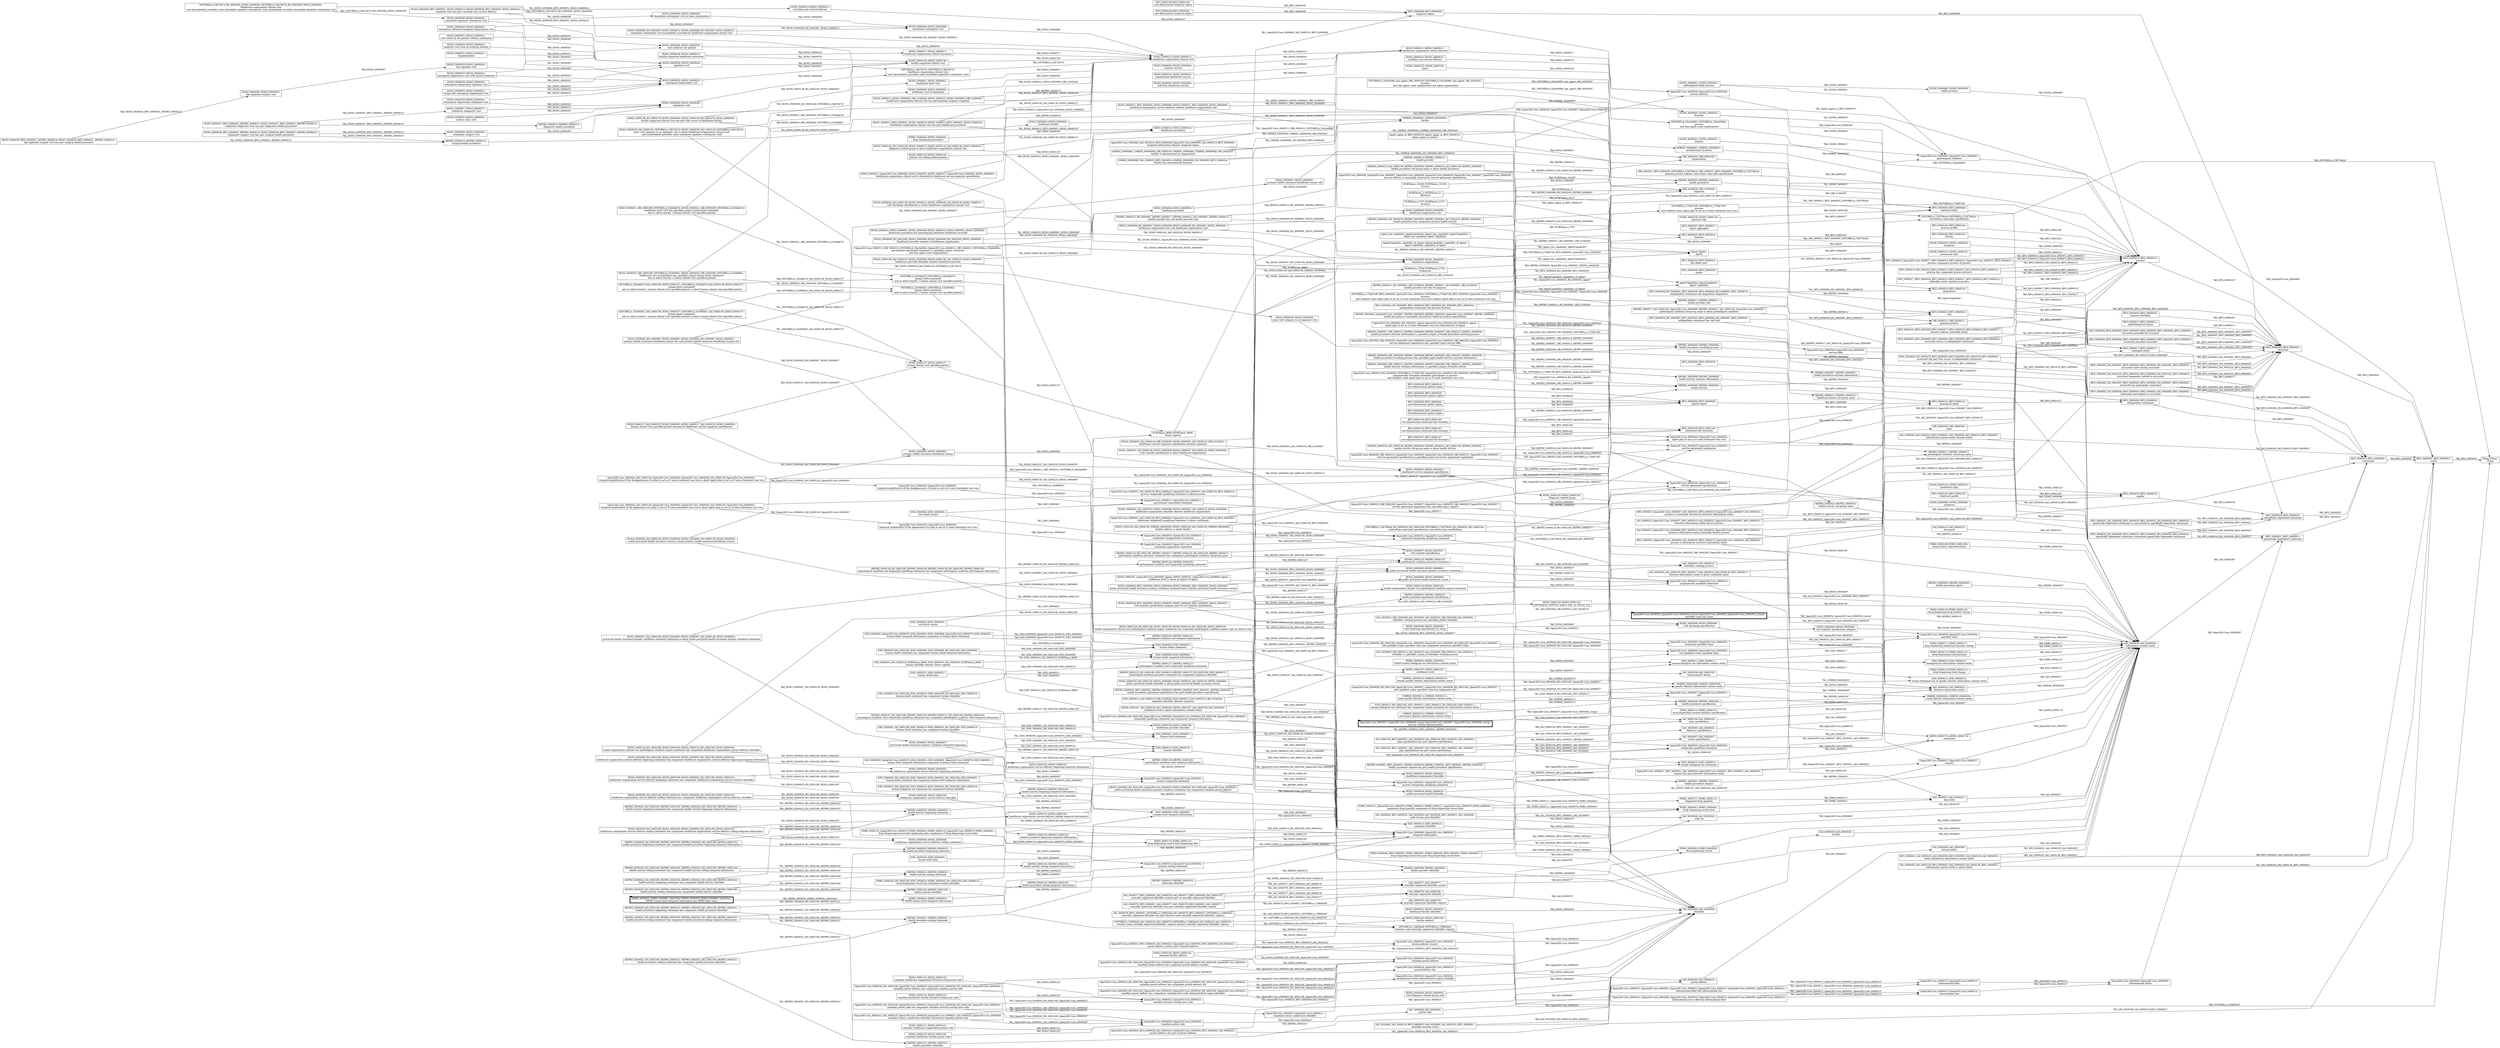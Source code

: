 digraph G {
  splines=polyline;
  rankdir=LR;
  "Thing" [ label="Thing::Thing::
Thing" shape="box" ];
  "HOSO_0000060" [ label="HOSO_0000060::HOSO_0000060::
public provincial health insurance record" shape="box" ];
  "IAO_0000030" [ label="IAO_0000030::IAO_0000030::
information content entity" shape="box" ];
  "OpenLHS-Core_0000028" [ label="OpenLHS-Core_0000028::OpenLHS-Core_0000028::
service agreement specification" shape="box" ];
  "IAO_0020010" [ label="IAO_0020010::IAO_0020010::
identifier creating process" shape="box" ];
  "OBI_0000011" [ label="OBI_0000011::OBI_0000011::
planned process" shape="box" ];
  "HOSO_0000004" [ label="HOSO_0000004::HOSO_0000004::
healthcare facility" shape="box" ];
  "OMRSE_00000062" [ label="OMRSE_00000062::OMRSE_00000062::
facility" shape="box" ];
  "HOSO_0000016" [ label="HOSO_0000016::HOSO_0000016::
populational healthcare service" shape="box" ];
  "HOSO_0000011" [ label="HOSO_0000011::HOSO_0000011::
healthcare organization service delivery" shape="box" ];
  "HOSO_0000137" [ label="HOSO_0000137::HOSO_0000137::
human clinical visit specified patient" shape="box" ];
  "NCBITaxon_9606" [ label="NCBITaxon_9606::NCBITaxon_9606::
Homo sapiens" shape="box" ];
  "PDRO_0000116" [ label="PDRO_0000116::PDRO_0000116::
drug dispensing drug product charge" shape="box" ];
  "HOSO_0000125" [ label="HOSO_0000125::HOSO_0000125::
clinical visit ending determination" shape="box" ];
  "HOSO_0000010" [ label="HOSO_0000010::HOSO_0000010::
healthcare procedure" shape="box" ];
  "OpenLHS-Core_0000060" [ label="OpenLHS-Core_0000060::OpenLHS-Core_0000060::
pathological condition" shape="box" ];
  "BFO_0000001" [ label="BFO_0000001::BFO_0000001::
entity" shape="box" ];
  "BFO_0000024" [ label="BFO_0000024::BFO_0000024::
fiat object part" shape="box" ];
  "BFO_0000040" [ label="BFO_0000040::BFO_0000040::
material entity" shape="box" ];
  "BFO_0000145" [ label="BFO_0000145::BFO_0000145::
relational quality" shape="box" ];
  "BFO_0000019" [ label="BFO_0000019::BFO_0000019::
quality" shape="box" ];
  "HOSO_0000028" [ label="HOSO_0000028::HOSO_0000028::
inpatient visit" shape="box" ];
  "HOSO_0000139" [ label="HOSO_0000139::HOSO_0000139::
facility-supported clinical visit" shape="box" ];
  "HEPRO_0000104" [ label="HEPRO_0000104::HEPRO_0000104::
health activity ending temporal information" shape="box" ];
  "OpenLHS-Core_0000065" [ label="OpenLHS-Core_0000065::OpenLHS-Core_0000065::
temporal information" shape="box" ];
  "HEPRO_0000007" [ label="HEPRO_0000007::HEPRO_0000007::
health procedure outcome information" shape="box" ];
  "HEPRO_0000128" [ label="HEPRO_0000128::HEPRO_0000128::
pathological condition end temporally qualifying statement" shape="box" ];
  "HEPRO_0000125" [ label="HEPRO_0000125::HEPRO_0000125::
pathological condition presence statement" shape="box" ];
  "HOSO_0000061" [ label="HOSO_0000061::HOSO_0000061::
primary health insurance beneficiary human role" shape="box" ];
  "BFO_0000023" [ label="BFO_0000023::BFO_0000023::
role" shape="box" ];
  "OpenLHS-Core_0000029" [ label="OpenLHS-Core_0000029::OpenLHS-Core_0000029::
service offer" shape="box" ];
  "OBI_0100026" [ label="OBI_0100026::OBI_0100026::
organism" shape="box" ];
  "ONTORELA_Cdb7d47d" [ label="ONTORELA_Cdb7d47d::ONTORELA_Cdb7d47d::
healthcare organization clinical visit
 and (immediately precedes some immediate inpatient subsequent visit)" shape="box" ];
  "HOSO_0000012" [ label="HOSO_0000012::HOSO_0000012::
healthcare organization clinical visit" shape="box" ];
  "HOSO_0000102" [ label="HOSO_0000102::HOSO_0000102::
healthcare organization service delivery beginning temporal information" shape="box" ];
  "PDRO_0000115" [ label="PDRO_0000115::PDRO_0000115::
drug dispensing total payment" shape="box" ];
  "IAO_0000109" [ label="IAO_0000109::IAO_0000109::
measurement datum" shape="box" ];
  "IAO_0000027" [ label="IAO_0000027::IAO_0000027::
data item" shape="box" ];
  "HOSO_0000126" [ label="HOSO_0000126::HOSO_0000126::
pathological condition impact type on clinical visit" shape="box" ];
  "NCBITaxon_2759" [ label="NCBITaxon_2759::NCBITaxon_2759::
Eukaryota" shape="box" ];
  "BFO_0000146" [ label="BFO_0000146::BFO_0000146::
two-dimensional continuant fiat boundary" shape="box" ];
  "BFO_0000140" [ label="BFO_0000140::BFO_0000140::
continuant fiat boundary" shape="box" ];
  "HOSO_0000138" [ label="HOSO_0000138::HOSO_0000138::
healthcare provider identifier" shape="box" ];
  "HEPRO_0000009" [ label="HEPRO_0000009::HEPRO_0000009::
health provider identifier" shape="box" ];
  "HOSO_0000017" [ label="HOSO_0000017::HOSO_0000017::
healthcare organization clinical encounter" shape="box" ];
  "HOSO_0000029" [ label="HOSO_0000029::HOSO_0000029::
day inpatient visit" shape="box" ];
  "HEPRO_0000103" [ label="HEPRO_0000103::HEPRO_0000103::
health procedure beginning temporal information" shape="box" ];
  "HEPRO_0000006" [ label="HEPRO_0000006::HEPRO_0000006::
health procedure resulting process" shape="box" ];
  "HEPRO_0000127" [ label="HEPRO_0000127::HEPRO_0000127::
pathological condition start temporally qualifying statement" shape="box" ];
  "OMRSE_00000211" [ label="OMRSE_00000211::OMRSE_00000211::
male gender identity information content entity" shape="box" ];
  "OMRSE_00000209" [ label="OMRSE_00000209::OMRSE_00000209::
gender identity information content entity" shape="box" ];
  "ONTORELA_C73b67cf5" [ label="ONTORELA_C73b67cf5::ONTORELA_C73b67cf5::
process
 and (realizes some agent plan to act as if some statement was true)" shape="box" ];
  "BFO_0000015" [ label="BFO_0000015::BFO_0000015::
process" shape="box" ];
  "HOSO_0000026" [ label="HOSO_0000026::HOSO_0000026::
outpatient visit" shape="box" ];
  "PDRO_0000114" [ label="PDRO_0000114::PDRO_0000114::
drug dispensing total charge" shape="box" ];
  "HOSO_0000038" [ label="HOSO_0000038::HOSO_0000038::
immediate inpatient subsequent visit" shape="box" ];
  "HOSO_0000069" [ label="HOSO_0000069::HOSO_0000069::
immediate subsequent visit in same organization" shape="box" ];
  "HOSO_0000123" [ label="HOSO_0000123::HOSO_0000123::
canadian healthcare organization forward sorting area code" shape="box" ];
  "OpenLHS-Core_0000023" [ label="OpenLHS-Core_0000023::OpenLHS-Core_0000023::
canadian forward sorting area code" shape="box" ];
  "HOSO_0000014" [ label="HOSO_0000014::HOSO_0000014::
custodial care service delivery" shape="box" ];
  "OpenLHS-Core_0000036" [ label="OpenLHS-Core_0000036::OpenLHS-Core_0000036::
service delivery" shape="box" ];
  "BFO_0000034" [ label="BFO_0000034::BFO_0000034::
function" shape="box" ];
  "BFO_0000016" [ label="BFO_0000016::BFO_0000016::
disposition" shape="box" ];
  "HEPRO_0000102" [ label="HEPRO_0000102::HEPRO_0000102::
health activity beginning temporal information" shape="box" ];
  "OMRSE_00000061" [ label="OMRSE_00000061::OMRSE_00000061::
architectural structure" shape="box" ];
  "HEPRO_0000005" [ label="HEPRO_0000005::HEPRO_0000005::
health activity" shape="box" ];
  "HEPRO_0000017" [ label="HEPRO_0000017::HEPRO_0000017::
pathological condition sub-group name" shape="box" ];
  "OMRSE_00000212" [ label="OMRSE_00000212::OMRSE_00000212::
non-binary identity information content entity" shape="box" ];
  "HOSO_0000124" [ label="HOSO_0000124::HOSO_0000124::
health organization clinical visit pathological condition impact statement" shape="box" ];
  "OpenLHS-Core_0000010" [ label="OpenLHS-Core_0000010::OpenLHS-Core_0000010::
pragmatically accepted statement" shape="box" ];
  "IOIO_0000006" [ label="IOIO_0000006::IOIO_0000006::
human death temporal information" shape="box" ];
  "HOSO_0000003" [ label="HOSO_0000003::HOSO_0000003::
healthcare service organism specification" shape="box" ];
  "OpenLHS-Core_0000051" [ label="OpenLHS-Core_0000051::OpenLHS-Core_0000051::
continuant temporally qualifying statement" shape="box" ];
  "OpenLHS-Core_0000030" [ label="OpenLHS-Core_0000030::OpenLHS-Core_0000030::
temporally qualifying statement" shape="box" ];
  "ONTORELA_C6a3e089c" [ label="ONTORELA_C6a3e089c::ONTORELA_C6a3e089c::
process
 and (has agent some organization)" shape="box" ];
  "HOSO_0000100" [ label="HOSO_0000100::HOSO_0000100::
healthcare organization service delivery identifier" shape="box" ];
  "IAO_0020000" [ label="IAO_0020000::IAO_0020000::
identifier" shape="box" ];
  "BFO_0000035" [ label="BFO_0000035::BFO_0000035::
process boundary" shape="box" ];
  "BFO_0000003" [ label="BFO_0000003::BFO_0000003::
occurrent" shape="box" ];
  "BFO_0000011" [ label="BFO_0000011::BFO_0000011::
spatiotemporal region" shape="box" ];
  "BFO_0000017" [ label="BFO_0000017::BFO_0000017::
realizable entity" shape="box" ];
  "BFO_0000144" [ label="BFO_0000144::BFO_0000144::
process profile" shape="box" ];
  "HOSO_0000039" [ label="HOSO_0000039::HOSO_0000039::
prior visit category to an inpatient visit" shape="box" ];
  "HEPRO_0000101" [ label="HEPRO_0000101::HEPRO_0000101::
health procedure identifier" shape="box" ];
  "HEPRO_0000004" [ label="HEPRO_0000004::HEPRO_0000004::
health procedure" shape="box" ];
  "IAO_0000033" [ label="IAO_0000033::IAO_0000033::
directive information entity" shape="box" ];
  "HEPRO_0000016" [ label="HEPRO_0000016::HEPRO_0000016::
health activity sub-group name" shape="box" ];
  "HOSO_0000040" [ label="HOSO_0000040::HOSO_0000040::
still born healthcare service" shape="box" ];
  "HOSO_0000052" [ label="HOSO_0000052::HOSO_0000052::
triage-only emergency department visit" shape="box" ];
  "HOSO_0000032" [ label="HOSO_0000032::HOSO_0000032::
emergency department visit" shape="box" ];
  "OpenLHS-Core_0000024" [ label="OpenLHS-Core_0000024::OpenLHS-Core_0000024::
postal address city" shape="box" ];
  "OpenLHS-Core_0000012" [ label="OpenLHS-Core_0000012::OpenLHS-Core_0000012::
informational slot" shape="box" ];
  "OpenLHS-Core_0000009" [ label="OpenLHS-Core_0000009::OpenLHS-Core_0000009::
informational entity" shape="box" ];
  "IOIO_0000005" [ label="IOIO_0000005::IOIO_0000005::
human birth temporal information" shape="box" ];
  "PDRO_0000112" [ label="PDRO_0000112::PDRO_0000112::
drug dispensing covered duration specification" shape="box" ];
  "HOSO_0000008" [ label="HOSO_0000008::HOSO_0000008::
healthcare organization" shape="box" ];
  "OBI_0000245" [ label="OBI_0000245::OBI_0000245::
organization" shape="box" ];
  "BFO_0000020" [ label="BFO_0000020::BFO_0000020::
specifically dependent continuant" shape="box" ];
  "BFO_0000002" [ label="BFO_0000002::BFO_0000002::
continuant" shape="box" ];
  "BFO_0000141" [ label="BFO_0000141::BFO_0000141::
immaterial entity" shape="box" ];
  "BFO_0000004" [ label="BFO_0000004::BFO_0000004::
independent continuant" shape="box" ];
  "ONTORELA_C2875fe2d" [ label="ONTORELA_C2875fe2d::ONTORELA_C2875fe2d::
concretizes some plan specification" shape="box" ];
  "HOSO_0000041" [ label="HOSO_0000041::HOSO_0000041::
healthcare birth visit" shape="box" ];
  "IOIO_0000004" [ label="IOIO_0000004::IOIO_0000004::
civil death record" shape="box" ];
  "OpenLHS-Core_0000011" [ label="OpenLHS-Core_0000011::OpenLHS-Core_0000011::
government sanctioned statement" shape="box" ];
  "IOIO_0000003" [ label="IOIO_0000003::IOIO_0000003::
human death statement" shape="box" ];
  "OpenLHS-Core_0000013" [ label="OpenLHS-Core_0000013::OpenLHS-Core_0000013::
informational filler" shape="box" ];
  "IAO_0000646" [ label="IAO_0000646::IAO_0000646::
postal code" shape="box" ];
  "OpenLHS-Core_0000025" [ label="OpenLHS-Core_0000025::OpenLHS-Core_0000025::
postal address country" shape="box" ];
  "PDRO_0000111" [ label="PDRO_0000111::PDRO_0000111::
dispensed drug quantity" shape="box" ];
  "HOSO_0000053" [ label="HOSO_0000053::HOSO_0000053::
emergency department visit with partial treatment" shape="box" ];
  "HOSO_0000050" [ label="HOSO_0000050::HOSO_0000050::
visit ended by the patient" shape="box" ];
  "Agent" [ label="Agent::Agent::
Agent" shape="box" ];
  "HEPRO_0000030" [ label="HEPRO_0000030::HEPRO_0000030::
health procedure specification" shape="box" ];
  "HOSO_0000009" [ label="HOSO_0000009::HOSO_0000009::
healthcare provider" shape="box" ];
  "HEPRO_0000012" [ label="HEPRO_0000012::HEPRO_0000012::
health provider" shape="box" ];
  "BFO_0000142" [ label="BFO_0000142::BFO_0000142::
one-dimensional continuant fiat boundary" shape="box" ];
  "HOSO_0000062" [ label="HOSO_0000062::HOSO_0000062::
primary health insurance beneficiary human" shape="box" ];
  "OpenLHS-Core_0000031" [ label="OpenLHS-Core_0000031::OpenLHS-Core_0000031::
process temporally qualifying statement" shape="box" ];
  "OpenLHS-Core_0000026" [ label="OpenLHS-Core_0000026::OpenLHS-Core_0000026::
canadian postal code" shape="box" ];
  "IOIO_0000015" [ label="IOIO_0000015::IOIO_0000015::
human biological sex statement" shape="box" ];
  "SEPIO_0000174" [ label="SEPIO_0000174::SEPIO_0000174::
statement" shape="box" ];
  "IAO_0020020" [ label="IAO_0020020::IAO_0020020::
code set" shape="box" ];
  "BFO_0000030" [ label="BFO_0000030::BFO_0000030::
object" shape="box" ];
  "OGMS_0000060" [ label="OGMS_0000060::OGMS_0000060::
bodily process" shape="box" ];
  "HOSO_0000103" [ label="HOSO_0000103::HOSO_0000103::
healthcare organization service delivery ending temporal information" shape="box" ];
  "PDRO_0000110" [ label="PDRO_0000110::PDRO_0000110::
drug dispensing record item dispensing date" shape="box" ];
  "OGMS_0000061" [ label="OGMS_0000061::OGMS_0000061::
pathological bodily process" shape="box" ];
  "HOSO_0000006" [ label="HOSO_0000006::HOSO_0000006::
healthcare organization role" shape="box" ];
  "HOSO_0000018" [ label="HOSO_0000018::HOSO_0000018::
facility-supported healthcare encounter" shape="box" ];
  "OGMS_0000102" [ label="OGMS_0000102::OGMS_0000102::
injury" shape="box" ];
  "OGMS_0000045" [ label="OGMS_0000045::OGMS_0000045::
disorder" shape="box" ];
  "HOSO_0000051" [ label="HOSO_0000051::HOSO_0000051::
visit ended by the patient without notification" shape="box" ];
  "HOSO_0000063" [ label="HOSO_0000063::HOSO_0000063::
public provincial health insurance primary residence statement" shape="box" ];
  "ONTORELA_C624fa67d" [ label="ONTORELA_C624fa67d::ONTORELA_C624fa67d::
human birth statement
 and (is about exactly 1 human clinical visit specified patient)" shape="box" ];
  "IOIO_0000001" [ label="IOIO_0000001::IOIO_0000001::
human birth statement" shape="box" ];
  "IOIO_0000014" [ label="IOIO_0000014::IOIO_0000014::
human identifier" shape="box" ];
  "IOIO_0000013" [ label="IOIO_0000013::IOIO_0000013::
organism identifier" shape="box" ];
  "OMRSE_00000204" [ label="OMRSE_00000204::OMRSE_00000204::
social identity information content entity" shape="box" ];
  "OpenLHS-Core_0000027" [ label="OpenLHS-Core_0000027::OpenLHS-Core_0000027::
request" shape="box" ];
  "IOIO_0000002" [ label="IOIO_0000002::IOIO_0000002::
civil birth record" shape="box" ];
  "HOSO_0000019" [ label="HOSO_0000019::HOSO_0000019::
public provincial health identifier" shape="box" ];
  "OpenLHS-Core_0000054" [ label="OpenLHS-Core_0000054::OpenLHS-Core_0000054::
specified value" shape="box" ];
  "BFO_0000031" [ label="BFO_0000031::BFO_0000031::
generically dependent continuant" shape="box" ];
  "NCBITaxon_10239" [ label="NCBITaxon_10239::NCBITaxon_10239::
Viruses" shape="box" ];
  "HEPRO_0000105" [ label="HEPRO_0000105::HEPRO_0000105::
health procedure ending temporal information" shape="box" ];
  "HEPRO_0000008" [ label="HEPRO_0000008::HEPRO_0000008::
health activity outcome information" shape="box" ];
  "HEPRO_0000129" [ label="HEPRO_0000129::HEPRO_0000129::
pathological condition start temporal information" shape="box" ];
  "IAO_0000005" [ label="IAO_0000005::IAO_0000005::
objective specification" shape="box" ];
  "OpenLHS-Core_0000044" [ label="OpenLHS-Core_0000044::OpenLHS-Core_0000044::
temporal qualification of the appearance of a plan to act as if some statement was true" shape="box" ];
  "OpenLHS-Core_0000052" [ label="OpenLHS-Core_0000052::OpenLHS-Core_0000052::
continuant appearance statement" shape="box" ];
  "OpenLHS-Core_0000056" [ label="OpenLHS-Core_0000056::OpenLHS-Core_0000056::
unit qualified scalar specified value" shape="box" ];
  "IOIO_0000012" [ label="IOIO_0000012::IOIO_0000012::
human biological sex or gender identity information content entity" shape="box" ];
  "HOSO_0000068" [ label="HOSO_0000068::HOSO_0000068::
immediate subsequent visit" shape="box" ];
  "OpenLHS-Core_0000020" [ label="OpenLHS-Core_0000020::OpenLHS-Core_0000020::
canadian postal address" shape="box" ];
  "IAO_0000422" [ label="IAO_0000422::IAO_0000422::
postal address" shape="box" ];
  "HOSO_0000044" [ label="HOSO_0000044::HOSO_0000044::
cadaver service" shape="box" ];
  "HOSO_0000056" [ label="HOSO_0000056::HOSO_0000056::
healthcare organization service delivery ending statement" shape="box" ];
  "OpenLHS-Core_0000034" [ label="OpenLHS-Core_0000034::OpenLHS-Core_0000034::
process ending statement" shape="box" ];
  "HEPRO_0000011" [ label="HEPRO_0000011::HEPRO_0000011::
health provider role" shape="box" ];
  "HEPRO_0000023" [ label="HEPRO_0000023::HEPRO_0000023::
health activity ending statement" shape="box" ];
  "BFO_0000008" [ label="BFO_0000008::BFO_0000008::
temporal region" shape="box" ];
  "OpenLHS-Core_0000057" [ label="OpenLHS-Core_0000057::OpenLHS-Core_0000057::
unit" shape="box" ];
  "IAO_0000028" [ label="IAO_0000028::IAO_0000028::
symbol" shape="box" ];
  "OpenLHS-Core_0000033" [ label="OpenLHS-Core_0000033::OpenLHS-Core_0000033::
process beginning statement" shape="box" ];
  "OpenLHS-Core_0000045" [ label="OpenLHS-Core_0000045::OpenLHS-Core_0000045::
temporal qualification of the disappearance of a plan to act as if some statement was true" shape="box" ];
  "OpenLHS-Core_0000053" [ label="OpenLHS-Core_0000053::OpenLHS-Core_0000053::
continuant disappearance statement" shape="box" ];
  "SEPIO_0000187" [ label="SEPIO_0000187::SEPIO_0000187::
confidence level" shape="box" ];
  "OpenLHS-Core_0000021" [ label="OpenLHS-Core_0000021::OpenLHS-Core_0000021::
canadian census subdivision identifier" shape="box" ];
  "HOSO_0000033" [ label="HOSO_0000033::HOSO_0000033::
emergency department inpatient visit" shape="box" ];
  "HOSO_0000142" [ label="HOSO_0000142::HOSO_0000142::
canadian facility address" shape="box" ];
  "HOSO_0000140" [ label="HOSO_0000140::HOSO_0000140::
facility address" shape="box" ];
  "HOSO_0000045" [ label="HOSO_0000045::HOSO_0000045::
healthcare visit of expiration" shape="box" ];
  "HEPRO_0000010" [ label="HEPRO_0000010::HEPRO_0000010::
physician identifier" shape="box" ];
  "OGMS_0000086" [ label="OGMS_0000086::OGMS_0000086::
syndrome" shape="box" ];
  "HEPRO_0000022" [ label="HEPRO_0000022::HEPRO_0000022::
health activity beginning statement" shape="box" ];
  "BFO_0000009" [ label="BFO_0000009::BFO_0000009::
two-dimensional spatial region" shape="box" ];
  "BFO_0000006" [ label="BFO_0000006::BFO_0000006::
spatial region" shape="box" ];
  "IOIO_0000011" [ label="IOIO_0000011::IOIO_0000011::
human biological sex information content entity" shape="box" ];
  "IOIO_0000010" [ label="IOIO_0000010::IOIO_0000010::
biological sex information content entity" shape="box" ];
  "IAO_0000104" [ label="IAO_0000104::IAO_0000104::
plan specification" shape="box" ];
  "HOSO_0000030" [ label="HOSO_0000030::HOSO_0000030::
day inpatient surgery visit" shape="box" ];
  "IAO_0000310" [ label="IAO_0000310::IAO_0000310::
document" shape="box" ];
  "IAO_0000007" [ label="IAO_0000007::IAO_0000007::
action specification" shape="box" ];
  "NCBITaxon_2" [ label="NCBITaxon_2::NCBITaxon_2::
Bacteria" shape="box" ];
  "ONTORELA_C3f6f3e4f" [ label="ONTORELA_C3f6f3e4f::ONTORELA_C3f6f3e4f::
denotes some centrally registered identifier registry" shape="box" ];
  "OpenLHS-Core_0000022" [ label="OpenLHS-Core_0000022::OpenLHS-Core_0000022::
canadian first-order administrative region identifier" shape="box" ];
  "HOSO_0000042" [ label="HOSO_0000042::HOSO_0000042::
inpatient visit from an external location" shape="box" ];
  "HOSO_0000054" [ label="HOSO_0000054::HOSO_0000054::
visit diagnosis related group code" shape="box" ];
  "HEPRO_0000130" [ label="HEPRO_0000130::HEPRO_0000130::
pathological condition end temporal information" shape="box" ];
  "HEPRO_0000021" [ label="HEPRO_0000021::HEPRO_0000021::
health procedure ending statement" shape="box" ];
  "BFO_0000018" [ label="BFO_0000018::BFO_0000018::
zero-dimensional spatial region" shape="box" ];
  "OpenLHS-Core_0000035" [ label="OpenLHS-Core_0000035::OpenLHS-Core_0000035::
service agreement negotiation" shape="box" ];
  "HOSO_0000055" [ label="HOSO_0000055::HOSO_0000055::
healthcare organization service delivery beginning statement" shape="box" ];
  "ONTORELA_C5c900f41" [ label="ONTORELA_C5c900f41::ONTORELA_C5c900f41::
human death statement
 and (is about exactly 1 human clinical visit specified patient)" shape="box" ];
  "HOSO_0000067" [ label="HOSO_0000067::HOSO_0000067::
provincial health insurance primary residence statement beginning" shape="box" ];
  "HOSO_0000031" [ label="HOSO_0000031::HOSO_0000031::
hospitalization" shape="box" ];
  "HOSO_0000043" [ label="HOSO_0000043::HOSO_0000043::
ambulance initiated emergency department visit" shape="box" ];
  "HEPRO_0000020" [ label="HEPRO_0000020::HEPRO_0000020::
health procedure beginning statement" shape="box" ];
  "OGMS_0000129" [ label="OGMS_0000129::OGMS_0000129::
physical sign" shape="box" ];
  "IOIO_0000021" [ label="IOIO_0000021::IOIO_0000021::
human death date" shape="box" ];
  "IAO_0000300" [ label="IAO_0000300::IAO_0000300::
textual entity" shape="box" ];
  "IAO_0000578" [ label="IAO_0000578::IAO_0000578::
centrally registered identifier" shape="box" ];
  "HOSO_0000048" [ label="HOSO_0000048::HOSO_0000048::
visit transfer specification category" shape="box" ];
  "HOSO_0000145" [ label="HOSO_0000145::HOSO_0000145::
diagnosis related group" shape="box" ];
  "NCBITaxon_2157" [ label="NCBITaxon_2157::NCBITaxon_2157::
Archaea" shape="box" ];
  "HOSO_0000036" [ label="HOSO_0000036::HOSO_0000036::
outpatient surgery visit" shape="box" ];
  "HOSO_0000121" [ label="HOSO_0000121::HOSO_0000121::
canadian healthcare organization postal code" shape="box" ];
  "PDRO_0000109" [ label="PDRO_0000109::PDRO_0000109::
drug product characterization" shape="box" ];
  "HDRN_0000002" [ label="HDRN_0000002::HDRN_0000002::
HDRN human biological sex information content entity" shape="box" ];
  "OGMS_0000031" [ label="OGMS_0000031::OGMS_0000031::
disease" shape="box" ];
  "HEPRO_0000100" [ label="HEPRO_0000100::HEPRO_0000100::
health activity identifier" shape="box" ];
  "HEPRO_0000003" [ label="HEPRO_0000003::HEPRO_0000003::
health procedure report" shape="box" ];
  "HEPRO_0000015" [ label="HEPRO_0000015::HEPRO_0000015::
health procedure sub-group name" shape="box" ];
  "BFO_0000028" [ label="BFO_0000028::BFO_0000028::
three-dimensional spatial region" shape="box" ];
  "OMRSE_00000210" [ label="OMRSE_00000210::OMRSE_00000210::
female gender identity information content entity" shape="box" ];
  "PDRO_0000042" [ label="PDRO_0000042::PDRO_0000042::
drug dispensing record" shape="box" ];
  "IAO_0000577" [ label="IAO_0000577::IAO_0000577::
centrally registered identifier symbol" shape="box" ];
  "IOIO_0000020" [ label="IOIO_0000020::IOIO_0000020::
human birth date" shape="box" ];
  "HOSO_0000037" [ label="HOSO_0000037::HOSO_0000037::
outpatient diagnostic visit" shape="box" ];
  "HOSO_0000049" [ label="HOSO_0000049::HOSO_0000049::
visit discharge specification for home" shape="box" ];
  "HOSO_0000046" [ label="HOSO_0000046::HOSO_0000046::
visit discharge specification" shape="box" ];
  "HOSO_0000013" [ label="HOSO_0000013::HOSO_0000013::
ancillary care service delivery" shape="box" ];
  "BFO_0000182" [ label="BFO_0000182::BFO_0000182::
history" shape="box" ];
  "HOSO_0000122" [ label="HOSO_0000122::HOSO_0000122::
canadian healthcare facility forward sorting area code" shape="box" ];
  "OBI_0000260" [ label="OBI_0000260::OBI_0000260::
plan" shape="box" ];
  "HDRN_0000003" [ label="HDRN_0000003::HDRN_0000003::
HDRN human birth temporal information" shape="box" ];
  "HEPRO_0000014" [ label="HEPRO_0000014::HEPRO_0000014::
surgical health procedure" shape="box" ];
  "BFO_0000029" [ label="BFO_0000029::BFO_0000029::
site" shape="box" ];
  "PDRO_0000041" [ label="PDRO_0000041::PDRO_0000041::
drug dispensing record item" shape="box" ];
  "HOSO_0000022" [ label="HOSO_0000022::HOSO_0000022::
healthcare facility identifier" shape="box" ];
  "AgentCapability" [ label="AgentCapability::AgentCapability::
Agent Capability" shape="box" ];
  "HOSO_0000034" [ label="HOSO_0000034::HOSO_0000034::
emergency department outpatient visit" shape="box" ];
  "BFO_0000026" [ label="BFO_0000026::BFO_0000026::
one-dimensional spatial region" shape="box" ];
  "BFO_0000147" [ label="BFO_0000147::BFO_0000147::
zero-dimensional continuant fiat boundary" shape="box" ];
  "OGMS_0000142" [ label="OGMS_0000142::OGMS_0000142::
qualitative sign" shape="box" ];
  "BFO_0000038" [ label="BFO_0000038::BFO_0000038::
one-dimensional temporal region" shape="box" ];
  "HEPRO_0000001" [ label="HEPRO_0000001::HEPRO_0000001::
health procedure request" shape="box" ];
  "HEPRO_0000013" [ label="HEPRO_0000013::HEPRO_0000013::
diagnostic health procedure" shape="box" ];
  "HEPRO_0000025" [ label="HEPRO_0000025::HEPRO_0000025::
health procedure agreement specification" shape="box" ];
  "PDRO_0000040" [ label="PDRO_0000040::PDRO_0000040::
drug dispensing procedure" shape="box" ];
  "IAO_0000579" [ label="IAO_0000579::IAO_0000579::
centrally registered identifier registry" shape="box" ];
  "OpenLHS-Core_0000055" [ label="OpenLHS-Core_0000055::OpenLHS-Core_0000055::
numerical specified value" shape="box" ];
  "HOSO_0000035" [ label="HOSO_0000035::HOSO_0000035::
walk-in clinic visit" shape="box" ];
  "OpenLHS-Core_0000043" [ label="OpenLHS-Core_0000043::OpenLHS-Core_0000043::
agent plan to act as if some statement was true" shape="box" ];
  "HOSO_0000047" [ label="HOSO_0000047::HOSO_0000047::
visit transfer specification" shape="box" ];
  "PDRO_0000117" [ label="PDRO_0000117::PDRO_0000117::
drug dispensing healthcare provider charge" shape="box" ];
  "HOSO_0000120" [ label="HOSO_0000120::HOSO_0000120::
canadian healthcare facility postal code" shape="box" ];
  "HOSO_0000023" [ label="HOSO_0000023::HOSO_0000023::
healthcare organization identifier" shape="box" ];
  "BFO_0000027" [ label="BFO_0000027::BFO_0000027::
object aggregate" shape="box" ];
  "BFO_0000148" [ label="BFO_0000148::BFO_0000148::
zero-dimensional temporal region" shape="box" ];
  "OGMS_0000020" [ label="OGMS_0000020::OGMS_0000020::
symptom" shape="box" ];
  "OGMS_0000141" [ label="OGMS_0000141::OGMS_0000141::
processual sign" shape="box" ];
  "OpenLHS-Core_0000057_OpenLHS-Core_0000058_string" [ label="OpenLHS-Core_0000057_OpenLHS-Core_0000058_string::OpenLHS-Core_0000057_OpenLHS-Core_0000058_string::
unit has textual representation" penwidth="4" shape="tab" ];
  "OpenLHS-Core_0000054_OpenLHS-Core_0000059_Literal" [ label="OpenLHS-Core_0000054_OpenLHS-Core_0000059_Literal::OpenLHS-Core_0000054_OpenLHS-Core_0000059_Literal::
specified value has value" penwidth="4" shape="tab" ];
  "HDRN_0000003_HDRN_0000001_dateTime" [ label="HDRN_0000003_HDRN_0000001_dateTime::HDRN_0000003_HDRN_0000001_dateTime::
HDRN human birth temporal information has HDRN date value" penwidth="4" shape="tab" ];
  "HOSO_0000060_IAO_0000136_HOSO_0000062" [ label="HOSO_0000060_IAO_0000136_HOSO_0000062::HOSO_0000060_IAO_0000136_HOSO_0000062::
public provincial health insurance record is about primary health insurance beneficiary human" shape="box" ];
  "OpenLHS-Core_0000028_OBI_0000312_OpenLHS-Core_0000035" [ label="OpenLHS-Core_0000028_OBI_0000312_OpenLHS-Core_0000035::OpenLHS-Core_0000028_OBI_0000312_OpenLHS-Core_0000035::
service agreement specification is_specified_output_of service agreement negotiation" shape="box" ];
  "IAO_0020010_OBI_0000299_IAO_0020000" [ label="IAO_0020010_OBI_0000299_IAO_0020000::IAO_0020010_OBI_0000299_IAO_0020000::
identifier creating process has_specified_output identifier" shape="box" ];
  "HOSO_0000137_IAO_0000235_HOSO_0000003" [ label="HOSO_0000137_IAO_0000235_HOSO_0000003::HOSO_0000137_IAO_0000235_HOSO_0000003::
human clinical visit specified patient denoted by healthcare service organism specification" shape="box" ];
  "HOSO_0000028_BFO_0000051_HOSO_0000014" [ label="HOSO_0000028_BFO_0000051_HOSO_0000014::HOSO_0000028_BFO_0000051_HOSO_0000014::
inpatient visit has part custodial care service delivery" shape="box" ];
  "HEPRO_0000007_OBI_0000312_HEPRO_0000006" [ label="HEPRO_0000007_OBI_0000312_HEPRO_0000006::HEPRO_0000007_OBI_0000312_HEPRO_0000006::
health procedure outcome information is_specified_output_of health procedure resulting process" shape="box" ];
  "HEPRO_0000128_RO_0002180_HEPRO_0000130" [ label="HEPRO_0000128_RO_0002180_HEPRO_0000130::HEPRO_0000128_RO_0002180_HEPRO_0000130::
pathological condition end temporally qualifying statement has component pathological condition end temporal information" shape="box" ];
  "ONTORELA_Cdb7d47d_RO_0002090_HOSO_0000038" [ label="ONTORELA_Cdb7d47d_RO_0002090_HOSO_0000038::ONTORELA_Cdb7d47d_RO_0002090_HOSO_0000038::
healthcare organization clinical visit
 and (immediately precedes some immediate inpatient subsequent visit) immediately precedes immediate inpatient subsequent visit" shape="box" ];
  "HOSO_0000138_IAO_0000219_HOSO_0000009" [ label="HOSO_0000138_IAO_0000219_HOSO_0000009::HOSO_0000138_IAO_0000219_HOSO_0000009::
healthcare provider identifier denotes healthcare provider" shape="box" ];
  "BFO_0000001_IAO_0000235_IAO_0000030" [ label="BFO_0000001_IAO_0000235_IAO_0000030::BFO_0000001_IAO_0000235_IAO_0000030::
entity denoted by information content entity" shape="box" ];
  "HEPRO_0000006_OBI_0000293_HEPRO_0000008" [ label="HEPRO_0000006_OBI_0000293_HEPRO_0000008::HEPRO_0000006_OBI_0000293_HEPRO_0000008::
health procedure resulting process has_specified_input health activity outcome information" shape="box" ];
  "HEPRO_0000127_RO_0002180_HEPRO_0000129" [ label="HEPRO_0000127_RO_0002180_HEPRO_0000129::HEPRO_0000127_RO_0002180_HEPRO_0000129::
pathological condition start temporally qualifying statement has component pathological condition start temporal information" shape="box" ];
  "ONTORELA_C73b67cf5_BFO_0000055_OpenLHS-Core_0000043" [ label="ONTORELA_C73b67cf5_BFO_0000055_OpenLHS-Core_0000043::ONTORELA_C73b67cf5_BFO_0000055_OpenLHS-Core_0000043::
process
 and (realizes some agent plan to act as if some statement was true) realizes agent plan to act as if some statement was true" shape="box" ];
  "HEPRO_0000017_IAO_0000136_OpenLHS-Core_0000060" [ label="HEPRO_0000017_IAO_0000136_OpenLHS-Core_0000060::HEPRO_0000017_IAO_0000136_OpenLHS-Core_0000060::
pathological condition sub-group name is about pathological condition" shape="box" ];
  "HOSO_0000124_RO_0002180_HOSO_0000126" [ label="HOSO_0000124_RO_0002180_HOSO_0000126::HOSO_0000124_RO_0002180_HOSO_0000126::
health organization clinical visit pathological condition impact statement has component pathological condition impact type on clinical visit" shape="box" ];
  "HOSO_0000124_RO_0002180_HOSO_0000100" [ label="HOSO_0000124_RO_0002180_HOSO_0000100::HOSO_0000124_RO_0002180_HOSO_0000100::
health organization clinical visit pathological condition impact statement has component healthcare organization service delivery identifier" shape="box" ];
  "IOIO_0000006_OpenLHS-Core_0000070_IOIO_0000003" [ label="IOIO_0000006_OpenLHS-Core_0000070_IOIO_0000003::IOIO_0000006_OpenLHS-Core_0000070_IOIO_0000003::
human death temporal information component of human death statement" shape="box" ];
  "HOSO_0000003_IAO_0000219_OBI_0100026" [ label="HOSO_0000003_IAO_0000219_OBI_0100026::HOSO_0000003_IAO_0000219_OBI_0100026::
healthcare service organism specification denotes organism" shape="box" ];
  "OpenLHS-Core_0000051_IAO_0000136_BFO_0000002" [ label="OpenLHS-Core_0000051_IAO_0000136_BFO_0000002::OpenLHS-Core_0000051_IAO_0000136_BFO_0000002::
continuant temporally qualifying statement is about continuant" shape="box" ];
  "ONTORELA_C6a3e089c_has_agent_OBI_0000245" [ label="ONTORELA_C6a3e089c_has_agent_OBI_0000245::ONTORELA_C6a3e089c_has_agent_OBI_0000245::
process
 and (has agent some organization) has agent organization" shape="box" ];
  "HOSO_0000039_IAO_0000136_ONTORELA_Cdb7d47d" [ label="HOSO_0000039_IAO_0000136_ONTORELA_Cdb7d47d::HOSO_0000039_IAO_0000136_ONTORELA_Cdb7d47d::
prior visit category to an inpatient visit is about healthcare organization clinical visit
 and (immediately precedes some immediate inpatient subsequent visit)" shape="box" ];
  "IAO_0020000_IAO_0000219_BFO_0000001" [ label="IAO_0020000_IAO_0000219_BFO_0000001::IAO_0020000_IAO_0000219_BFO_0000001::
identifier denotes entity" shape="box" ];
  "IAO_0020000_OBI_0000312_IAO_0020010" [ label="IAO_0020000_OBI_0000312_IAO_0020010::IAO_0020000_OBI_0000312_IAO_0020010::
identifier is_specified_output_of identifier creating process" shape="box" ];
  "OMRSE_00000062_RO_0000053_BFO_0000034" [ label="OMRSE_00000062_RO_0000053_BFO_0000034::OMRSE_00000062_RO_0000053_BFO_0000034::
facility has characteristic function" shape="box" ];
  "OMRSE_00000062_OMRSE_00000068_OBI_0000245" [ label="OMRSE_00000062_OMRSE_00000068_OBI_0000245::OMRSE_00000062_OMRSE_00000068_OBI_0000245::
facility is administered by organization" shape="box" ];
  "HEPRO_0000004_OpenLHS-Core_0000067_HEPRO_0000030" [ label="HEPRO_0000004_OpenLHS-Core_0000067_HEPRO_0000030::HEPRO_0000004_OpenLHS-Core_0000067_HEPRO_0000030::
health procedure is maximally directed by health procedure specification" shape="box" ];
  "HEPRO_0000004_RO_0002018_HEPRO_0000005" [ label="HEPRO_0000004_RO_0002018_HEPRO_0000005::HEPRO_0000004_RO_0002018_HEPRO_0000005::
health procedure has component process health activity" shape="box" ];
  "HEPRO_0000125_RO_0002180_IOIO_0000013" [ label="HEPRO_0000125_RO_0002180_IOIO_0000013::HEPRO_0000125_RO_0002180_IOIO_0000013::
pathological condition presence statement has component organism identifier" shape="box" ];
  "HEPRO_0000125_RO_0002180_HEPRO_0000017" [ label="HEPRO_0000125_RO_0002180_HEPRO_0000017::HEPRO_0000125_RO_0002180_HEPRO_0000017::
pathological condition presence statement has component pathological condition sub-group name" shape="box" ];
  "IAO_0000033_OpenLHS-Core_0000007_BFO_0000015" [ label="IAO_0000033_OpenLHS-Core_0000007_BFO_0000015::IAO_0000033_OpenLHS-Core_0000007_BFO_0000015::
directive information entity directs process" shape="box" ];
  "IAO_0000033_OpenLHS-Core_0000066_BFO_0000015" [ label="IAO_0000033_OpenLHS-Core_0000066_BFO_0000015::IAO_0000033_OpenLHS-Core_0000066_BFO_0000015::
directive information entity maximally directs process" shape="box" ];
  "IAO_0000033_IAO_0000136_BFO_0000017" [ label="IAO_0000033_IAO_0000136_BFO_0000017::IAO_0000033_IAO_0000136_BFO_0000017::
directive information entity is about realizable entity" shape="box" ];
  "HEPRO_0000016_IAO_0000136_HEPRO_0000005" [ label="HEPRO_0000016_IAO_0000136_HEPRO_0000005::HEPRO_0000016_IAO_0000136_HEPRO_0000005::
health activity sub-group name is about health activity" shape="box" ];
  "OpenLHS-Core_0000024_BFO_0000050_IAO_0000422" [ label="OpenLHS-Core_0000024_BFO_0000050_IAO_0000422::OpenLHS-Core_0000024_BFO_0000050_IAO_0000422::
postal address city part of postal address" shape="box" ];
  "OpenLHS-Core_0000036_OpenLHS-Core_0000067_OpenLHS-Core_0000028" [ label="OpenLHS-Core_0000036_OpenLHS-Core_0000067_OpenLHS-Core_0000028::OpenLHS-Core_0000036_OpenLHS-Core_0000067_OpenLHS-Core_0000028::
service delivery is maximally directed by service agreement specification" shape="box" ];
  "OpenLHS-Core_0000012_OpenLHS-Core_0000008_OpenLHS-Core_0000013" [ label="OpenLHS-Core_0000012_OpenLHS-Core_0000008_OpenLHS-Core_0000013::OpenLHS-Core_0000012_OpenLHS-Core_0000008_OpenLHS-Core_0000013::
informational slot is filled by informational filler" shape="box" ];
  "IOIO_0000005_OpenLHS-Core_0000070_IOIO_0000001" [ label="IOIO_0000005_OpenLHS-Core_0000070_IOIO_0000001::IOIO_0000005_OpenLHS-Core_0000070_IOIO_0000001::
human birth temporal information component of human birth statement" shape="box" ];
  "HOSO_0000008_RO_0000087_HOSO_0000006" [ label="HOSO_0000008_RO_0000087_HOSO_0000006::HOSO_0000008_RO_0000087_HOSO_0000006::
healthcare organization has role healthcare organization role" shape="box" ];
  "BFO_0000020_RO_0000059_BFO_0000031" [ label="BFO_0000020_RO_0000059_BFO_0000031::BFO_0000020_RO_0000059_BFO_0000031::
specifically dependent continuant concretizes generically dependent continuant" shape="box" ];
  "ONTORELA_C2875fe2d_RO_0000059_IAO_0000104" [ label="ONTORELA_C2875fe2d_RO_0000059_IAO_0000104::ONTORELA_C2875fe2d_RO_0000059_IAO_0000104::
concretizes some plan specification concretizes plan specification" shape="box" ];
  "HOSO_0000041_OBI_0000299_ONTORELA_C624fa67d" [ label="HOSO_0000041_OBI_0000299_ONTORELA_C624fa67d::HOSO_0000041_OBI_0000299_ONTORELA_C624fa67d::
healthcare birth visit has_specified_output human birth statement
 and (is about exactly 1 human clinical visit specified patient)" shape="box" ];
  "OpenLHS-Core_0000013_OpenLHS-Core_0000001_OpenLHS-Core_0000012" [ label="OpenLHS-Core_0000013_OpenLHS-Core_0000001_OpenLHS-Core_0000012::OpenLHS-Core_0000013_OpenLHS-Core_0000001_OpenLHS-Core_0000012::
informational filler fills informational slot" shape="box" ];
  "OpenLHS-Core_0000025_BFO_0000050_IAO_0000422" [ label="OpenLHS-Core_0000025_BFO_0000050_IAO_0000422::OpenLHS-Core_0000025_BFO_0000050_IAO_0000422::
postal address country part of postal address" shape="box" ];
  "PDRO_0000111_OpenLHS-Core_0000070_PDRO_0000041" [ label="PDRO_0000111_OpenLHS-Core_0000070_PDRO_0000041::PDRO_0000111_OpenLHS-Core_0000070_PDRO_0000041::
dispensed drug quantity component of drug dispensing record item" shape="box" ];
  "Agent_has_capability_AgentCapability" [ label="Agent_has_capability_AgentCapability::Agent_has_capability_AgentCapability::
Agent has capability Agent Capability" shape="box" ];
  "Agent_agent_in_BFO_0000015" [ label="Agent_agent_in_BFO_0000015::Agent_agent_in_BFO_0000015::
Agent agent in process" shape="box" ];
  "HOSO_0000009_RO_0002350_HOSO_0000008" [ label="HOSO_0000009_RO_0002350_HOSO_0000008::HOSO_0000009_RO_0002350_HOSO_0000008::
healthcare provider member of healthcare organization" shape="box" ];
  "HOSO_0000062_RO_0000087_HOSO_0000061" [ label="HOSO_0000062_RO_0000087_HOSO_0000061::HOSO_0000062_RO_0000087_HOSO_0000061::
primary health insurance beneficiary human has role primary health insurance beneficiary human role" shape="box" ];
  "IOIO_0000003_RO_0002180_IOIO_0000006" [ label="IOIO_0000003_RO_0002180_IOIO_0000006::IOIO_0000003_RO_0002180_IOIO_0000006::
human death statement has component human death temporal information" shape="box" ];
  "IOIO_0000003_RO_0002180_IOIO_0000014" [ label="IOIO_0000003_RO_0002180_IOIO_0000014::IOIO_0000003_RO_0002180_IOIO_0000014::
human death statement has component human identifier" shape="box" ];
  "OpenLHS-Core_0000026_RO_0002180_OpenLHS-Core_0000023" [ label="OpenLHS-Core_0000026_RO_0002180_OpenLHS-Core_0000023::OpenLHS-Core_0000026_RO_0002180_OpenLHS-Core_0000023::
canadian postal code has component canadian forward sorting area code" shape="box" ];
  "IOIO_0000015_RO_0002180_IOIO_0000011" [ label="IOIO_0000015_RO_0002180_IOIO_0000011::IOIO_0000015_RO_0002180_IOIO_0000011::
human biological sex statement has component human biological sex information content entity" shape="box" ];
  "IOIO_0000015_RO_0002180_IOIO_0000014" [ label="IOIO_0000015_RO_0002180_IOIO_0000014::IOIO_0000015_RO_0002180_IOIO_0000014::
human biological sex statement has component human identifier" shape="box" ];
  "IAO_0020020_BFO_0000051_IAO_0020000" [ label="IAO_0020020_BFO_0000051_IAO_0020000::IAO_0020020_BFO_0000051_IAO_0020000::
code set has part identifier" shape="box" ];
  "PDRO_0000110_OpenLHS-Core_0000070_PDRO_0000041" [ label="PDRO_0000110_OpenLHS-Core_0000070_PDRO_0000041::PDRO_0000110_OpenLHS-Core_0000070_PDRO_0000041::
drug dispensing record item dispensing date component of drug dispensing record item" shape="box" ];
  "HOSO_0000139_RO_0002479_HOSO_0000004" [ label="HOSO_0000139_RO_0002479_HOSO_0000004::HOSO_0000139_RO_0002479_HOSO_0000004::
facility-supported clinical visit has part that occurs in healthcare facility" shape="box" ];
  "HOSO_0000063_RO_0002180_OpenLHS-Core_0000020" [ label="HOSO_0000063_RO_0002180_OpenLHS-Core_0000020::HOSO_0000063_RO_0002180_OpenLHS-Core_0000020::
public provincial health insurance primary residence statement has component canadian postal address" shape="box" ];
  "HOSO_0000063_BFO_0000050_HOSO_0000060" [ label="HOSO_0000063_BFO_0000050_HOSO_0000060::HOSO_0000063_BFO_0000050_HOSO_0000060::
public provincial health insurance primary residence statement part of public provincial health insurance record" shape="box" ];
  "ONTORELA_C624fa67d_IAO_0000136_HOSO_0000137" [ label="ONTORELA_C624fa67d_IAO_0000136_HOSO_0000137::ONTORELA_C624fa67d_IAO_0000136_HOSO_0000137::
human birth statement
 and (is about exactly 1 human clinical visit specified patient) is about human clinical visit specified patient" shape="box" ];
  "IOIO_0000014_IAO_0000219_NCBITaxon_9606" [ label="IOIO_0000014_IAO_0000219_NCBITaxon_9606::IOIO_0000014_IAO_0000219_NCBITaxon_9606::
human identifier denotes Homo sapiens" shape="box" ];
  "OpenLHS-Core_0000027_BFO_0000051_IAO_0000033" [ label="OpenLHS-Core_0000027_BFO_0000051_IAO_0000033::OpenLHS-Core_0000027_BFO_0000051_IAO_0000033::
request has part directive information entity" shape="box" ];
  "HOSO_0000019_IAO_0000136_HOSO_0000060" [ label="HOSO_0000019_IAO_0000136_HOSO_0000060::HOSO_0000019_IAO_0000136_HOSO_0000060::
public provincial health identifier is about public provincial health insurance record" shape="box" ];
  "BFO_0000031_RO_0000058_BFO_0000020" [ label="BFO_0000031_RO_0000058_BFO_0000020::BFO_0000031_RO_0000058_BFO_0000020::
generically dependent continuant is concretized as specifically dependent continuant" shape="box" ];
  "HEPRO_0000008_OBI_0000312_HEPRO_0000005" [ label="HEPRO_0000008_OBI_0000312_HEPRO_0000005::HEPRO_0000008_OBI_0000312_HEPRO_0000005::
health activity outcome information is_specified_output_of health activity" shape="box" ];
  "IOIO_0000001_RO_0002180_IOIO_0000014" [ label="IOIO_0000001_RO_0002180_IOIO_0000014::IOIO_0000001_RO_0002180_IOIO_0000014::
human birth statement has component human identifier" shape="box" ];
  "IOIO_0000001_RO_0002180_IOIO_0000005" [ label="IOIO_0000001_RO_0002180_IOIO_0000005::IOIO_0000001_RO_0002180_IOIO_0000005::
human birth statement has component human birth temporal information" shape="box" ];
  "IOIO_0000013_IAO_0000219_OBI_0100026" [ label="IOIO_0000013_IAO_0000219_OBI_0100026::IOIO_0000013_IAO_0000219_OBI_0100026::
organism identifier denotes organism" shape="box" ];
  "OpenLHS-Core_0000044_IAO_0000136_OpenLHS-Core_0000043" [ label="OpenLHS-Core_0000044_IAO_0000136_OpenLHS-Core_0000043::OpenLHS-Core_0000044_IAO_0000136_OpenLHS-Core_0000043::
temporal qualification of the appearance of a plan to act as if some statement was true is about agent plan to act as if some statement was true" shape="box" ];
  "OpenLHS-Core_0000056_RO_0002180_OpenLHS-Core_0000057" [ label="OpenLHS-Core_0000056_RO_0002180_OpenLHS-Core_0000057::OpenLHS-Core_0000056_RO_0002180_OpenLHS-Core_0000057::
unit qualified scalar specified value has component unit" shape="box" ];
  "OpenLHS-Core_0000056_RO_0002180_OpenLHS-Core_0000055" [ label="OpenLHS-Core_0000056_RO_0002180_OpenLHS-Core_0000055::OpenLHS-Core_0000056_RO_0002180_OpenLHS-Core_0000055::
unit qualified scalar specified value has component numerical specified value" shape="box" ];
  "HOSO_0000068_RO_0002087_HOSO_0000012" [ label="HOSO_0000068_RO_0002087_HOSO_0000012::HOSO_0000068_RO_0002087_HOSO_0000012::
immediate subsequent visit immediately preceded by healthcare organization clinical visit" shape="box" ];
  "OpenLHS-Core_0000020_RO_0002180_OpenLHS-Core_0000026" [ label="OpenLHS-Core_0000020_RO_0002180_OpenLHS-Core_0000026::OpenLHS-Core_0000020_RO_0002180_OpenLHS-Core_0000026::
canadian postal address has component canadian postal code" shape="box" ];
  "OpenLHS-Core_0000020_RO_0002180_OpenLHS-Core_0000025" [ label="OpenLHS-Core_0000020_RO_0002180_OpenLHS-Core_0000025::OpenLHS-Core_0000020_RO_0002180_OpenLHS-Core_0000025::
canadian postal address has component postal address country" shape="box" ];
  "OpenLHS-Core_0000020_RO_0002180_OpenLHS-Core_0000022" [ label="OpenLHS-Core_0000020_RO_0002180_OpenLHS-Core_0000022::OpenLHS-Core_0000020_RO_0002180_OpenLHS-Core_0000022::
canadian postal address has component canadian first-order administrative region identifier" shape="box" ];
  "OpenLHS-Core_0000020_RO_0002180_OpenLHS-Core_0000024" [ label="OpenLHS-Core_0000020_RO_0002180_OpenLHS-Core_0000024::OpenLHS-Core_0000020_RO_0002180_OpenLHS-Core_0000024::
canadian postal address has component postal address city" shape="box" ];
  "HOSO_0000056_RO_0002180_HOSO_0000103" [ label="HOSO_0000056_RO_0002180_HOSO_0000103::HOSO_0000056_RO_0002180_HOSO_0000103::
healthcare organization service delivery ending statement has component healthcare organization service delivery ending temporal information" shape="box" ];
  "HOSO_0000056_RO_0002180_HOSO_0000100" [ label="HOSO_0000056_RO_0002180_HOSO_0000100::HOSO_0000056_RO_0002180_HOSO_0000100::
healthcare organization service delivery ending statement has component healthcare organization service delivery identifier" shape="box" ];
  "HEPRO_0000011_RO_0000081_OBI_0100026" [ label="HEPRO_0000011_RO_0000081_OBI_0100026::HEPRO_0000011_RO_0000081_OBI_0100026::
health provider role role of organism" shape="box" ];
  "HEPRO_0000023_RO_0002180_HEPRO_0000100" [ label="HEPRO_0000023_RO_0002180_HEPRO_0000100::HEPRO_0000023_RO_0002180_HEPRO_0000100::
health activity ending statement has component health activity identifier" shape="box" ];
  "HEPRO_0000023_RO_0002180_HEPRO_0000104" [ label="HEPRO_0000023_RO_0002180_HEPRO_0000104::HEPRO_0000023_RO_0002180_HEPRO_0000104::
health activity ending statement has component health activity ending temporal information" shape="box" ];
  "OpenLHS-Core_0000045_IAO_0000136_OpenLHS-Core_0000043" [ label="OpenLHS-Core_0000045_IAO_0000136_OpenLHS-Core_0000043::OpenLHS-Core_0000045_IAO_0000136_OpenLHS-Core_0000043::
temporal qualification of the disappearance of a plan to act as if some statement was true is about agent plan to act as if some statement was true" shape="box" ];
  "SEPIO_0000187_OpenLHS-Core_0000005_Agent" [ label="SEPIO_0000187_OpenLHS-Core_0000005_Agent::SEPIO_0000187_OpenLHS-Core_0000005_Agent::
confidence level is about an aspect of Agent" shape="box" ];
  "SEPIO_0000187_IAO_0000136_IAO_0000030" [ label="SEPIO_0000187_IAO_0000136_IAO_0000030::SEPIO_0000187_IAO_0000136_IAO_0000030::
confidence level is about information content entity" shape="box" ];
  "OpenLHS-Core_0000021_IAO_0000235_OpenLHS-Core_0000026" [ label="OpenLHS-Core_0000021_IAO_0000235_OpenLHS-Core_0000026::OpenLHS-Core_0000021_IAO_0000235_OpenLHS-Core_0000026::
canadian census subdivision identifier denoted by canadian postal code" shape="box" ];
  "HOSO_0000045_OBI_0000299_ONTORELA_C5c900f41" [ label="HOSO_0000045_OBI_0000299_ONTORELA_C5c900f41::HOSO_0000045_OBI_0000299_ONTORELA_C5c900f41::
healthcare visit of expiration has_specified_output human death statement
 and (is about exactly 1 human clinical visit specified patient)" shape="box" ];
  "HEPRO_0000022_RO_0002180_HEPRO_0000100" [ label="HEPRO_0000022_RO_0002180_HEPRO_0000100::HEPRO_0000022_RO_0002180_HEPRO_0000100::
health activity beginning statement has component health activity identifier" shape="box" ];
  "HEPRO_0000022_RO_0002180_HEPRO_0000102" [ label="HEPRO_0000022_RO_0002180_HEPRO_0000102::HEPRO_0000022_RO_0002180_HEPRO_0000102::
health activity beginning statement has component health activity beginning temporal information" shape="box" ];
  "IAO_0000104_BFO_0000051_IAO_0000005" [ label="IAO_0000104_BFO_0000051_IAO_0000005::IAO_0000104_BFO_0000051_IAO_0000005::
plan specification has part objective specification" shape="box" ];
  "IAO_0000104_BFO_0000051_IAO_0000007" [ label="IAO_0000104_BFO_0000051_IAO_0000007::IAO_0000104_BFO_0000051_IAO_0000007::
plan specification has part action specification" shape="box" ];
  "HOSO_0000030_BFO_0000051_HEPRO_0000014" [ label="HOSO_0000030_BFO_0000051_HEPRO_0000014::HOSO_0000030_BFO_0000051_HEPRO_0000014::
day inpatient surgery visit has part surgical health procedure" shape="box" ];
  "ONTORELA_C3f6f3e4f_IAO_0000219_IAO_0000579" [ label="ONTORELA_C3f6f3e4f_IAO_0000219_IAO_0000579::ONTORELA_C3f6f3e4f_IAO_0000219_IAO_0000579::
denotes some centrally registered identifier registry denotes centrally registered identifier registry" shape="box" ];
  "OpenLHS-Core_0000010_RO_0000056_ONTORELA_C73b67cf5" [ label="OpenLHS-Core_0000010_RO_0000056_ONTORELA_C73b67cf5::OpenLHS-Core_0000010_RO_0000056_ONTORELA_C73b67cf5::
pragmatically accepted statement participates in process
 and (realizes some agent plan to act as if some statement was true)" shape="box" ];
  "OBI_0000011_BFO_0000055_ONTORELA_C2875fe2d" [ label="OBI_0000011_BFO_0000055_ONTORELA_C2875fe2d::OBI_0000011_BFO_0000055_ONTORELA_C2875fe2d::
planned process realizes concretizes some plan specification" shape="box" ];
  "HEPRO_0000021_RO_0002180_HEPRO_0000101" [ label="HEPRO_0000021_RO_0002180_HEPRO_0000101::HEPRO_0000021_RO_0002180_HEPRO_0000101::
health procedure ending statement has component health procedure identifier" shape="box" ];
  "HEPRO_0000021_RO_0002180_HEPRO_0000105" [ label="HEPRO_0000021_RO_0002180_HEPRO_0000105::HEPRO_0000021_RO_0002180_HEPRO_0000105::
health procedure ending statement has component health procedure ending temporal information" shape="box" ];
  "HOSO_0000140_IAO_0000136_OMRSE_00000062" [ label="HOSO_0000140_IAO_0000136_OMRSE_00000062::HOSO_0000140_IAO_0000136_OMRSE_00000062::
facility address is about facility" shape="box" ];
  "OpenLHS-Core_0000035_OBI_0000293_OpenLHS-Core_0000027" [ label="OpenLHS-Core_0000035_OBI_0000293_OpenLHS-Core_0000027::OpenLHS-Core_0000035_OBI_0000293_OpenLHS-Core_0000027::
service agreement negotiation has_specified_input request" shape="box" ];
  "OpenLHS-Core_0000035_OBI_0000293_OpenLHS-Core_0000029" [ label="OpenLHS-Core_0000035_OBI_0000293_OpenLHS-Core_0000029::OpenLHS-Core_0000035_OBI_0000293_OpenLHS-Core_0000029::
service agreement negotiation has_specified_input service offer" shape="box" ];
  "OpenLHS-Core_0000011_OBI_0000312_ONTORELA_C6a3e089c" [ label="OpenLHS-Core_0000011_OBI_0000312_ONTORELA_C6a3e089c::OpenLHS-Core_0000011_OBI_0000312_ONTORELA_C6a3e089c::
government sanctioned statement is_specified_output_of process
 and (has agent some organization)" shape="box" ];
  "HOSO_0000055_RO_0002180_HOSO_0000102" [ label="HOSO_0000055_RO_0002180_HOSO_0000102::HOSO_0000055_RO_0002180_HOSO_0000102::
healthcare organization service delivery beginning statement has component healthcare organization service delivery beginning temporal information" shape="box" ];
  "HOSO_0000055_RO_0002180_HOSO_0000100" [ label="HOSO_0000055_RO_0002180_HOSO_0000100::HOSO_0000055_RO_0002180_HOSO_0000100::
healthcare organization service delivery beginning statement has component healthcare organization service delivery identifier" shape="box" ];
  "ONTORELA_C5c900f41_IAO_0000136_HOSO_0000137" [ label="ONTORELA_C5c900f41_IAO_0000136_HOSO_0000137::ONTORELA_C5c900f41_IAO_0000136_HOSO_0000137::
human death statement
 and (is about exactly 1 human clinical visit specified patient) is about human clinical visit specified patient" shape="box" ];
  "HOSO_0000067_IAO_0000136_HOSO_0000063" [ label="HOSO_0000067_IAO_0000136_HOSO_0000063::HOSO_0000067_IAO_0000136_HOSO_0000063::
provincial health insurance primary residence statement beginning is about public provincial health insurance primary residence statement" shape="box" ];
  "HEPRO_0000020_RO_0002180_HEPRO_0000101" [ label="HEPRO_0000020_RO_0002180_HEPRO_0000101::HEPRO_0000020_RO_0002180_HEPRO_0000101::
health procedure beginning statement has component health procedure identifier" shape="box" ];
  "HEPRO_0000020_RO_0002180_HEPRO_0000103" [ label="HEPRO_0000020_RO_0002180_HEPRO_0000103::HEPRO_0000020_RO_0002180_HEPRO_0000103::
health procedure beginning statement has component health procedure beginning temporal information" shape="box" ];
  "IAO_0000578_BFO_0000051_IAO_0000577" [ label="IAO_0000578_BFO_0000051_IAO_0000577::IAO_0000578_BFO_0000051_IAO_0000577::
centrally registered identifier has part centrally registered identifier symbol" shape="box" ];
  "IAO_0000578_BFO_0000051_ONTORELA_C3f6f3e4f" [ label="IAO_0000578_BFO_0000051_ONTORELA_C3f6f3e4f::IAO_0000578_BFO_0000051_ONTORELA_C3f6f3e4f::
centrally registered identifier has part denotes some centrally registered identifier registry" shape="box" ];
  "HOSO_0000048_BFO_0000050_HOSO_0000047" [ label="HOSO_0000048_BFO_0000050_HOSO_0000047::HOSO_0000048_BFO_0000050_HOSO_0000047::
visit transfer specification category part of visit transfer specification" shape="box" ];
  "HOSO_0000145_IAO_0000136_HOSO_0000012" [ label="HOSO_0000145_IAO_0000136_HOSO_0000012::HOSO_0000145_IAO_0000136_HOSO_0000012::
diagnosis related group is about healthcare organization clinical visit" shape="box" ];
  "HOSO_0000036_BFO_0000051_HEPRO_0000014" [ label="HOSO_0000036_BFO_0000051_HEPRO_0000014::HOSO_0000036_BFO_0000051_HEPRO_0000014::
outpatient surgery visit has part surgical health procedure" shape="box" ];
  "HOSO_0000012_OpenLHS-Core_0000004_HOSO_0000003" [ label="HOSO_0000012_OpenLHS-Core_0000004_HOSO_0000003::HOSO_0000012_OpenLHS-Core_0000004_HOSO_0000003::
healthcare organization clinical visit is directed by healthcare service organism specification" shape="box" ];
  "HOSO_0000012_HOSO_0000002_OBI_0100026" [ label="HOSO_0000012_HOSO_0000002_OBI_0100026::HOSO_0000012_HOSO_0000002_OBI_0100026::
healthcare organization clinical visit has participating recipient organism" shape="box" ];
  "HOSO_0000012_BFO_0000051_HOSO_0000010" [ label="HOSO_0000012_BFO_0000051_HOSO_0000010::HOSO_0000012_BFO_0000051_HOSO_0000010::
healthcare organization clinical visit has part healthcare procedure" shape="box" ];
  "BFO_0000004_RO_0000085_BFO_0000034" [ label="BFO_0000004_RO_0000085_BFO_0000034::BFO_0000004_RO_0000085_BFO_0000034::
independent continuant has function function" shape="box" ];
  "BFO_0000004_RO_0000087_BFO_0000023" [ label="BFO_0000004_RO_0000087_BFO_0000023::BFO_0000004_RO_0000087_BFO_0000023::
independent continuant has role role" shape="box" ];
  "BFO_0000004_RO_0000091_BFO_0000016" [ label="BFO_0000004_RO_0000091_BFO_0000016::BFO_0000004_RO_0000091_BFO_0000016::
independent continuant has disposition disposition" shape="box" ];
  "HEPRO_0000015_IAO_0000136_HEPRO_0000004" [ label="HEPRO_0000015_IAO_0000136_HEPRO_0000004::HEPRO_0000015_IAO_0000136_HEPRO_0000004::
health procedure sub-group name is about health procedure" shape="box" ];
  "PDRO_0000042_BFO_0000051_PDRO_0000041" [ label="PDRO_0000042_BFO_0000051_PDRO_0000041::PDRO_0000042_BFO_0000051_PDRO_0000041::
drug dispensing record has part drug dispensing record item" shape="box" ];
  "PDRO_0000042_RO_0002180_IOIO_0000014" [ label="PDRO_0000042_RO_0002180_IOIO_0000014::PDRO_0000042_RO_0002180_IOIO_0000014::
drug dispensing record has component human identifier" shape="box" ];
  "IAO_0000577_BFO_0000050_IAO_0000578" [ label="IAO_0000577_BFO_0000050_IAO_0000578::IAO_0000577_BFO_0000050_IAO_0000578::
centrally registered identifier symbol part of centrally registered identifier" shape="box" ];
  "HOSO_0000037_BFO_0000051_HEPRO_0000013" [ label="HOSO_0000037_BFO_0000051_HEPRO_0000013::HOSO_0000037_BFO_0000051_HEPRO_0000013::
outpatient diagnostic visit has part diagnostic health procedure" shape="box" ];
  "OpenLHS-Core_0000065_IAO_0000219_BFO_0000008" [ label="OpenLHS-Core_0000065_IAO_0000219_BFO_0000008::OpenLHS-Core_0000065_IAO_0000219_BFO_0000008::
temporal information denotes temporal region" shape="box" ];
  "BFO_0000017_BFO_0000054_BFO_0000015" [ label="BFO_0000017_BFO_0000054_BFO_0000015::BFO_0000017_BFO_0000054_BFO_0000015::
realizable entity realized in process" shape="box" ];
  "HOSO_0000046_IAO_0000136_HOSO_0000012" [ label="HOSO_0000046_IAO_0000136_HOSO_0000012::HOSO_0000046_IAO_0000136_HOSO_0000012::
visit discharge specification is about healthcare organization clinical visit" shape="box" ];
  "AgentCapability_capability_of_Agent" [ label="AgentCapability_capability_of_Agent::AgentCapability_capability_of_Agent::
Agent Capability capability_of Agent" shape="box" ];
  "OpenLHS-Core_0000030_RO_0002180_OpenLHS-Core_0000065" [ label="OpenLHS-Core_0000030_RO_0002180_OpenLHS-Core_0000065::OpenLHS-Core_0000030_RO_0002180_OpenLHS-Core_0000065::
temporally qualifying statement has component temporal information" shape="box" ];
  "HOSO_0000010_HOSO_0000001_HOSO_0000009" [ label="HOSO_0000010_HOSO_0000001_HOSO_0000009::HOSO_0000010_HOSO_0000001_HOSO_0000009::
healthcare procedure has participating performer healthcare provider" shape="box" ];
  "BFO_0000002_RO_0000056_BFO_0000003" [ label="BFO_0000002_RO_0000056_BFO_0000003::BFO_0000002_RO_0000056_BFO_0000003::
continuant participates in occurrent" shape="box" ];
  "HEPRO_0000001_BFO_0000051_HEPRO_0000030" [ label="HEPRO_0000001_BFO_0000051_HEPRO_0000030::HEPRO_0000001_BFO_0000051_HEPRO_0000030::
health procedure request has part health procedure specification" shape="box" ];
  "IAO_0000030_IAO_0000219_BFO_0000001" [ label="IAO_0000030_IAO_0000219_BFO_0000001::IAO_0000030_IAO_0000219_BFO_0000001::
information content entity denotes entity" shape="box" ];
  "IAO_0000030_IAO_0000136_BFO_0000001" [ label="IAO_0000030_IAO_0000136_BFO_0000001::IAO_0000030_IAO_0000136_BFO_0000001::
information content entity is about entity" shape="box" ];
  "HEPRO_0000025_BFO_0000051_HEPRO_0000030" [ label="HEPRO_0000025_BFO_0000051_HEPRO_0000030::HEPRO_0000025_BFO_0000051_HEPRO_0000030::
health procedure agreement specification has part health procedure specification" shape="box" ];
  "OpenLHS-Core_0000031_IAO_0000136_BFO_0000015" [ label="OpenLHS-Core_0000031_IAO_0000136_BFO_0000015::OpenLHS-Core_0000031_IAO_0000136_BFO_0000015::
process temporally qualifying statement is about process" shape="box" ];
  "OpenLHS-Core_0000043_RO_0000052_Agent" [ label="OpenLHS-Core_0000043_RO_0000052_Agent::OpenLHS-Core_0000043_RO_0000052_Agent::
agent plan to act as if some statement was true characteristic of Agent" shape="box" ];
  "HOSO_0000047_IAO_0000136_HOSO_0000008" [ label="HOSO_0000047_IAO_0000136_HOSO_0000008::HOSO_0000047_IAO_0000136_HOSO_0000008::
visit transfer specification is about healthcare organization" shape="box" ];
  "HOSO_0000011_BFO_0000055_HOSO_0000006" [ label="HOSO_0000011_BFO_0000055_HOSO_0000006::HOSO_0000011_BFO_0000055_HOSO_0000006::
healthcare organization service delivery realizes healthcare organization role" shape="box" ];
  "HOSO_0000023_IAO_0000219_HOSO_0000008" [ label="HOSO_0000023_IAO_0000219_HOSO_0000008::HOSO_0000023_IAO_0000219_HOSO_0000008::
healthcare organization identifier denotes healthcare organization" shape="box" ];
  "BFO_0000015_BFO_0000055_BFO_0000017" [ label="BFO_0000015_BFO_0000055_BFO_0000017::BFO_0000015_BFO_0000055_BFO_0000017::
process realizes realizable entity" shape="box" ];
  "BFO_0000015_OpenLHS-Core_0000004_IAO_0000033" [ label="BFO_0000015_OpenLHS-Core_0000004_IAO_0000033::BFO_0000015_OpenLHS-Core_0000004_IAO_0000033::
process is directed by directive information entity" shape="box" ];
  "BFO_0000015_OpenLHS-Core_0000067_IAO_0000033" [ label="BFO_0000015_OpenLHS-Core_0000067_IAO_0000033::BFO_0000015_OpenLHS-Core_0000067_IAO_0000033::
process is maximally directed by directive information entity" shape="box" ];
  "BFO_0000015_OpenLHS-Core_0000071_BFO_0000015" [ label="BFO_0000015_OpenLHS-Core_0000071_BFO_0000015::BFO_0000015_OpenLHS-Core_0000071_BFO_0000015::
process component process of process" shape="box" ];
  "BFO_0000015_RO_0002018_BFO_0000015" [ label="BFO_0000015_RO_0002018_BFO_0000015::BFO_0000015_RO_0002018_BFO_0000015::
process has component process process" shape="box" ];
  "BFO_0000003_BFO_0000062_BFO_0000003" [ label="BFO_0000003_BFO_0000062_BFO_0000003::BFO_0000003_BFO_0000062_BFO_0000003::
occurrent preceded by occurrent" shape="box" ];
  "BFO_0000003_BFO_0000063_BFO_0000003" [ label="BFO_0000003_BFO_0000063_BFO_0000003::BFO_0000003_BFO_0000063_BFO_0000003::
occurrent precedes occurrent" shape="box" ];
  "BFO_0000003_BFO_0000066_BFO_0000004" [ label="BFO_0000003_BFO_0000066_BFO_0000004::BFO_0000003_BFO_0000066_BFO_0000004::
occurrent occurs in independent continuant" shape="box" ];
  "BFO_0000003_RO_0000057_BFO_0000002" [ label="BFO_0000003_RO_0000057_BFO_0000002::BFO_0000003_RO_0000057_BFO_0000002::
occurrent has participant continuant" shape="box" ];
  "BFO_0000003_RO_0002091_BFO_0000003" [ label="BFO_0000003_RO_0002091_BFO_0000003::BFO_0000003_RO_0002091_BFO_0000003::
occurrent starts during occurrent" shape="box" ];
  "BFO_0000003_RO_0002222_BFO_0000003" [ label="BFO_0000003_RO_0002222_BFO_0000003::BFO_0000003_RO_0002222_BFO_0000003::
occurrent temporally related to occurrent" shape="box" ];
  "BFO_0000003_RO_0002479_BFO_0000004" [ label="BFO_0000003_RO_0002479_BFO_0000004::BFO_0000003_RO_0002479_BFO_0000004::
occurrent has part that occurs in independent continuant" shape="box" ];
  "HEPRO_0000012_RO_0000087_HEPRO_0000011" [ label="HEPRO_0000012_RO_0000087_HEPRO_0000011::HEPRO_0000012_RO_0000087_HEPRO_0000011::
health provider has role health provider role" shape="box" ];
  "HOSO_0000060" -> "IAO_0000030" [ label="\"fk0_HOSO_0000060\"" ];
  "OpenLHS-Core_0000028" -> "IAO_0000030" [ label="\"fk0_OpenLHS-Core_0000028\"" ];
  "IAO_0020010" -> "OBI_0000011" [ label="\"fk0_IAO_0020010\"" ];
  "HOSO_0000004" -> "OMRSE_00000062" [ label="\"fk0_HOSO_0000004\"" ];
  "HOSO_0000016" -> "HOSO_0000011" [ label="\"fk0_HOSO_0000016\"" ];
  "HOSO_0000137" -> "NCBITaxon_9606" [ label="\"fk0_HOSO_0000137\"" ];
  "PDRO_0000116" -> "IAO_0000030" [ label="\"fk0_PDRO_0000116\"" ];
  "HOSO_0000125" -> "HOSO_0000010" [ label="\"fk0_HOSO_0000125\"" ];
  "OpenLHS-Core_0000060" -> "BFO_0000001" [ label="\"fk0_OpenLHS-Core_0000060\"" ];
  "BFO_0000024" -> "BFO_0000040" [ label="\"fk0_BFO_0000024\"" ];
  "BFO_0000145" -> "BFO_0000019" [ label="\"fk0_BFO_0000145\"" ];
  "HOSO_0000028" -> "HOSO_0000139" [ label="\"fk0_HOSO_0000028\"" ];
  "HEPRO_0000104" -> "OpenLHS-Core_0000065" [ label="\"fk0_HEPRO_0000104\"" ];
  "HEPRO_0000007" -> "IAO_0000030" [ label="\"fk0_HEPRO_0000007\"" ];
  "HEPRO_0000128" -> "HEPRO_0000125" [ label="\"fk0_HEPRO_0000128\"" ];
  "HOSO_0000061" -> "BFO_0000023" [ label="\"fk0_HOSO_0000061\"" ];
  "OpenLHS-Core_0000029" -> "IAO_0000030" [ label="\"fk0_OpenLHS-Core_0000029\"" ];
  "OBI_0100026" -> "BFO_0000040" [ label="\"fk0_OBI_0100026\"" ];
  "ONTORELA_Cdb7d47d" -> "HOSO_0000012" [ label="\"fk0_ONTORELA_Cdb7d47d\"" ];
  "HOSO_0000102" -> "OpenLHS-Core_0000065" [ label="\"fk0_HOSO_0000102\"" ];
  "PDRO_0000115" -> "IAO_0000030" [ label="\"fk0_PDRO_0000115\"" ];
  "IAO_0000109" -> "IAO_0000027" [ label="\"fk0_IAO_0000109\"" ];
  "HOSO_0000126" -> "IAO_0000030" [ label="\"fk0_HOSO_0000126\"" ];
  "NCBITaxon_2759" -> "OBI_0100026" [ label="\"fk0_NCBITaxon_2759\"" ];
  "BFO_0000146" -> "BFO_0000140" [ label="\"fk0_BFO_0000146\"" ];
  "HOSO_0000138" -> "HEPRO_0000009" [ label="\"fk0_HOSO_0000138\"" ];
  "BFO_0000001" -> "Thing" [ label="\"fk0_BFO_0000001\"" ];
  "HOSO_0000017" -> "HOSO_0000012" [ label="\"fk0_HOSO_0000017\"" ];
  "HOSO_0000029" -> "HOSO_0000028" [ label="\"fk0_HOSO_0000029\"" ];
  "HEPRO_0000103" -> "OpenLHS-Core_0000065" [ label="\"fk0_HEPRO_0000103\"" ];
  "HEPRO_0000006" -> "OBI_0000011" [ label="\"fk0_HEPRO_0000006\"" ];
  "HEPRO_0000127" -> "HEPRO_0000125" [ label="\"fk0_HEPRO_0000127\"" ];
  "OMRSE_00000211" -> "OMRSE_00000209" [ label="\"fk0_OMRSE_00000211\"" ];
  "ONTORELA_C73b67cf5" -> "BFO_0000015" [ label="\"fk0_ONTORELA_C73b67cf5\"" ];
  "HOSO_0000026" -> "HOSO_0000139" [ label="\"fk0_HOSO_0000026\"" ];
  "PDRO_0000114" -> "IAO_0000030" [ label="\"fk0_PDRO_0000114\"" ];
  "HOSO_0000038" -> "HOSO_0000069" [ label="\"fk1_HOSO_0000038\"" ];
  "HOSO_0000038" -> "HOSO_0000028" [ label="\"fk0_HOSO_0000038\"" ];
  "HOSO_0000123" -> "OpenLHS-Core_0000023" [ label="\"fk0_HOSO_0000123\"" ];
  "HOSO_0000014" -> "OpenLHS-Core_0000036" [ label="\"fk0_HOSO_0000014\"" ];
  "BFO_0000034" -> "BFO_0000016" [ label="\"fk0_BFO_0000034\"" ];
  "HEPRO_0000102" -> "OpenLHS-Core_0000065" [ label="\"fk0_HEPRO_0000102\"" ];
  "OMRSE_00000061" -> "BFO_0000040" [ label="\"fk0_OMRSE_00000061\"" ];
  "HEPRO_0000005" -> "OBI_0000011" [ label="\"fk0_HEPRO_0000005\"" ];
  "HEPRO_0000017" -> "IAO_0000030" [ label="\"fk0_HEPRO_0000017\"" ];
  "OMRSE_00000212" -> "OMRSE_00000209" [ label="\"fk0_OMRSE_00000212\"" ];
  "HOSO_0000124" -> "OpenLHS-Core_0000010" [ label="\"fk0_HOSO_0000124\"" ];
  "IOIO_0000006" -> "OpenLHS-Core_0000065" [ label="\"fk0_IOIO_0000006\"" ];
  "HOSO_0000003" -> "OpenLHS-Core_0000028" [ label="\"fk0_HOSO_0000003\"" ];
  "OpenLHS-Core_0000051" -> "OpenLHS-Core_0000030" [ label="\"fk0_OpenLHS-Core_0000051\"" ];
  "ONTORELA_C6a3e089c" -> "BFO_0000015" [ label="\"fk0_ONTORELA_C6a3e089c\"" ];
  "HOSO_0000100" -> "IAO_0020000" [ label="\"fk0_HOSO_0000100\"" ];
  "BFO_0000035" -> "BFO_0000003" [ label="\"fk0_BFO_0000035\"" ];
  "BFO_0000011" -> "BFO_0000003" [ label="\"fk0_BFO_0000011\"" ];
  "BFO_0000023" -> "BFO_0000017" [ label="\"fk0_BFO_0000023\"" ];
  "BFO_0000144" -> "BFO_0000015" [ label="\"fk0_BFO_0000144\"" ];
  "HOSO_0000039" -> "IAO_0000030" [ label="\"fk0_HOSO_0000039\"" ];
  "HEPRO_0000101" -> "IAO_0020000" [ label="\"fk0_HEPRO_0000101\"" ];
  "IAO_0020000" -> "IAO_0000030" [ label="\"fk0_IAO_0020000\"" ];
  "OMRSE_00000062" -> "OMRSE_00000061" [ label="\"fk0_OMRSE_00000062\"" ];
  "HEPRO_0000004" -> "OBI_0000011" [ label="\"fk0_HEPRO_0000004\"" ];
  "HEPRO_0000125" -> "OpenLHS-Core_0000010" [ label="\"fk0_HEPRO_0000125\"" ];
  "IAO_0000033" -> "IAO_0000030" [ label="\"fk0_IAO_0000033\"" ];
  "HEPRO_0000016" -> "IAO_0000030" [ label="\"fk0_HEPRO_0000016\"" ];
  "HOSO_0000040" -> "HOSO_0000011" [ label="\"fk0_HOSO_0000040\"" ];
  "HOSO_0000052" -> "HOSO_0000032" [ label="\"fk0_HOSO_0000052\"" ];
  "OpenLHS-Core_0000024" -> "IAO_0020000" [ label="\"fk0_OpenLHS-Core_0000024\"" ];
  "OpenLHS-Core_0000036" -> "OBI_0000011" [ label="\"fk0_OpenLHS-Core_0000036\"" ];
  "OpenLHS-Core_0000012" -> "OpenLHS-Core_0000009" [ label="\"fk0_OpenLHS-Core_0000012\"" ];
  "IOIO_0000005" -> "OpenLHS-Core_0000065" [ label="\"fk0_IOIO_0000005\"" ];
  "PDRO_0000112" -> "IAO_0000033" [ label="\"fk0_PDRO_0000112\"" ];
  "HOSO_0000008" -> "OBI_0000245" [ label="\"fk0_HOSO_0000008\"" ];
  "BFO_0000020" -> "BFO_0000002" [ label="\"fk0_BFO_0000020\"" ];
  "BFO_0000141" -> "BFO_0000004" [ label="\"fk0_BFO_0000141\"" ];
  "ONTORELA_C2875fe2d" -> "Thing" [ label="\"fk0_ONTORELA_C2875fe2d\"" ];
  "HOSO_0000041" -> "HOSO_0000012" [ label="\"fk0_HOSO_0000041\"" ];
  "IOIO_0000004" -> "OpenLHS-Core_0000011" [ label="\"fk0_IOIO_0000004\"" ];
  "IOIO_0000004" -> "IOIO_0000003" [ label="\"fk1_IOIO_0000004\"" ];
  "OpenLHS-Core_0000013" -> "OpenLHS-Core_0000009" [ label="\"fk0_OpenLHS-Core_0000013\"" ];
  "IAO_0000646" -> "IAO_0020000" [ label="\"fk0_IAO_0000646\"" ];
  "OpenLHS-Core_0000025" -> "IAO_0020000" [ label="\"fk0_OpenLHS-Core_0000025\"" ];
  "OBI_0000245" -> "BFO_0000040" [ label="\"fk0_OBI_0000245\"" ];
  "PDRO_0000111" -> "IAO_0000027" [ label="\"fk0_PDRO_0000111\"" ];
  "HOSO_0000053" -> "HOSO_0000032" [ label="\"fk1_HOSO_0000053\"" ];
  "HOSO_0000053" -> "HOSO_0000050" [ label="\"fk0_HOSO_0000053\"" ];
  "Agent" -> "BFO_0000040" [ label="\"fk0_Agent\"" ];
  "HEPRO_0000030" -> "IAO_0000033" [ label="\"fk0_HEPRO_0000030\"" ];
  "HOSO_0000009" -> "HEPRO_0000012" [ label="\"fk0_HOSO_0000009\"" ];
  "BFO_0000142" -> "BFO_0000140" [ label="\"fk0_BFO_0000142\"" ];
  "HOSO_0000062" -> "NCBITaxon_9606" [ label="\"fk0_HOSO_0000062\"" ];
  "IAO_0000027" -> "IAO_0000030" [ label="\"fk0_IAO_0000027\"" ];
  "HOSO_0000050" -> "HOSO_0000012" [ label="\"fk0_HOSO_0000050\"" ];
  "IOIO_0000003" -> "OpenLHS-Core_0000031" [ label="\"fk0_IOIO_0000003\"" ];
  "OpenLHS-Core_0000026" -> "IAO_0000646" [ label="\"fk0_OpenLHS-Core_0000026\"" ];
  "IOIO_0000015" -> "SEPIO_0000174" [ label="\"fk0_IOIO_0000015\"" ];
  "IAO_0020020" -> "IAO_0000030" [ label="\"fk0_IAO_0020020\"" ];
  "BFO_0000030" -> "BFO_0000040" [ label="\"fk0_BFO_0000030\"" ];
  "OGMS_0000060" -> "BFO_0000015" [ label="\"fk0_OGMS_0000060\"" ];
  "HOSO_0000103" -> "OpenLHS-Core_0000065" [ label="\"fk0_HOSO_0000103\"" ];
  "PDRO_0000110" -> "OpenLHS-Core_0000065" [ label="\"fk0_PDRO_0000110\"" ];
  "OGMS_0000061" -> "OGMS_0000060" [ label="\"fk0_OGMS_0000061\"" ];
  "OGMS_0000061" -> "OpenLHS-Core_0000060" [ label="\"fk1_OGMS_0000061\"" ];
  "HOSO_0000139" -> "HOSO_0000012" [ label="\"fk0_HOSO_0000139\"" ];
  "HOSO_0000006" -> "BFO_0000023" [ label="\"fk0_HOSO_0000006\"" ];
  "HOSO_0000018" -> "HOSO_0000139" [ label="\"fk1_HOSO_0000018\"" ];
  "HOSO_0000018" -> "HOSO_0000017" [ label="\"fk0_HOSO_0000018\"" ];
  "OGMS_0000102" -> "OGMS_0000045" [ label="\"fk0_OGMS_0000102\"" ];
  "HOSO_0000051" -> "HOSO_0000050" [ label="\"fk0_HOSO_0000051\"" ];
  "HEPRO_0000009" -> "IAO_0020000" [ label="\"fk0_HEPRO_0000009\"" ];
  "HOSO_0000063" -> "OpenLHS-Core_0000010" [ label="\"fk0_HOSO_0000063\"" ];
  "ONTORELA_C624fa67d" -> "IOIO_0000001" [ label="\"fk0_ONTORELA_C624fa67d\"" ];
  "IOIO_0000014" -> "IOIO_0000013" [ label="\"fk0_IOIO_0000014\"" ];
  "OMRSE_00000204" -> "IAO_0000030" [ label="\"fk0_OMRSE_00000204\"" ];
  "OpenLHS-Core_0000027" -> "IAO_0000030" [ label="\"fk0_OpenLHS-Core_0000027\"" ];
  "IOIO_0000002" -> "IOIO_0000001" [ label="\"fk0_IOIO_0000002\"" ];
  "IOIO_0000002" -> "OpenLHS-Core_0000011" [ label="\"fk1_IOIO_0000002\"" ];
  "BFO_0000140" -> "BFO_0000141" [ label="\"fk0_BFO_0000140\"" ];
  "HOSO_0000019" -> "OpenLHS-Core_0000054" [ label="\"fk1_HOSO_0000019\"" ];
  "HOSO_0000019" -> "IAO_0020000" [ label="\"fk0_HOSO_0000019\"" ];
  "BFO_0000031" -> "BFO_0000002" [ label="\"fk0_BFO_0000031\"" ];
  "NCBITaxon_10239" -> "OBI_0100026" [ label="\"fk0_NCBITaxon_10239\"" ];
  "HEPRO_0000105" -> "OpenLHS-Core_0000065" [ label="\"fk0_HEPRO_0000105\"" ];
  "HEPRO_0000008" -> "IAO_0000030" [ label="\"fk0_HEPRO_0000008\"" ];
  "HEPRO_0000129" -> "OpenLHS-Core_0000065" [ label="\"fk0_HEPRO_0000129\"" ];
  "IAO_0000005" -> "IAO_0000033" [ label="\"fk0_IAO_0000005\"" ];
  "IOIO_0000001" -> "OpenLHS-Core_0000031" [ label="\"fk0_IOIO_0000001\"" ];
  "IOIO_0000013" -> "IAO_0020000" [ label="\"fk0_IOIO_0000013\"" ];
  "OpenLHS-Core_0000044" -> "OpenLHS-Core_0000052" [ label="\"fk0_OpenLHS-Core_0000044\"" ];
  "BFO_0000040" -> "BFO_0000004" [ label="\"fk0_BFO_0000040\"" ];
  "OpenLHS-Core_0000056" -> "OpenLHS-Core_0000054" [ label="\"fk0_OpenLHS-Core_0000056\"" ];
  "OMRSE_00000209" -> "IOIO_0000012" [ label="\"fk1_OMRSE_00000209\"" ];
  "OMRSE_00000209" -> "OMRSE_00000204" [ label="\"fk0_OMRSE_00000209\"" ];
  "HOSO_0000068" -> "HOSO_0000012" [ label="\"fk0_HOSO_0000068\"" ];
  "OpenLHS-Core_0000020" -> "IAO_0000422" [ label="\"fk0_OpenLHS-Core_0000020\"" ];
  "HOSO_0000044" -> "HOSO_0000011" [ label="\"fk0_HOSO_0000044\"" ];
  "HOSO_0000056" -> "OpenLHS-Core_0000034" [ label="\"fk0_HOSO_0000056\"" ];
  "HOSO_0000032" -> "HOSO_0000139" [ label="\"fk0_HOSO_0000032\"" ];
  "HEPRO_0000011" -> "BFO_0000023" [ label="\"fk0_HEPRO_0000011\"" ];
  "HEPRO_0000023" -> "OpenLHS-Core_0000034" [ label="\"fk0_HEPRO_0000023\"" ];
  "BFO_0000008" -> "BFO_0000003" [ label="\"fk0_BFO_0000008\"" ];
  "IOIO_0000012" -> "IAO_0000030" [ label="\"fk0_IOIO_0000012\"" ];
  "OpenLHS-Core_0000057" -> "IAO_0000030" [ label="\"fk0_OpenLHS-Core_0000057\"" ];
  "IAO_0000028" -> "IAO_0000030" [ label="\"fk0_IAO_0000028\"" ];
  "OpenLHS-Core_0000033" -> "OpenLHS-Core_0000031" [ label="\"fk0_OpenLHS-Core_0000033\"" ];
  "OpenLHS-Core_0000045" -> "OpenLHS-Core_0000053" [ label="\"fk0_OpenLHS-Core_0000045\"" ];
  "SEPIO_0000187" -> "IAO_0000109" [ label="\"fk0_SEPIO_0000187\"" ];
  "HOSO_0000069" -> "HOSO_0000068" [ label="\"fk0_HOSO_0000069\"" ];
  "OpenLHS-Core_0000021" -> "IAO_0020000" [ label="\"fk0_OpenLHS-Core_0000021\"" ];
  "HOSO_0000033" -> "HOSO_0000028" [ label="\"fk0_HOSO_0000033\"" ];
  "HOSO_0000033" -> "HOSO_0000032" [ label="\"fk1_HOSO_0000033\"" ];
  "HOSO_0000142" -> "OpenLHS-Core_0000020" [ label="\"fk1_HOSO_0000142\"" ];
  "HOSO_0000142" -> "HOSO_0000140" [ label="\"fk0_HOSO_0000142\"" ];
  "HOSO_0000045" -> "HOSO_0000012" [ label="\"fk0_HOSO_0000045\"" ];
  "HEPRO_0000010" -> "HEPRO_0000009" [ label="\"fk0_HEPRO_0000010\"" ];
  "OGMS_0000086" -> "BFO_0000019" [ label="\"fk0_OGMS_0000086\"" ];
  "HEPRO_0000022" -> "OpenLHS-Core_0000033" [ label="\"fk0_HEPRO_0000022\"" ];
  "BFO_0000009" -> "BFO_0000006" [ label="\"fk0_BFO_0000009\"" ];
  "IOIO_0000011" -> "IOIO_0000010" [ label="\"fk0_IOIO_0000011\"" ];
  "IOIO_0000011" -> "IOIO_0000012" [ label="\"fk1_IOIO_0000011\"" ];
  "IOIO_0000011" -> "OpenLHS-Core_0000054" [ label="\"fk2_IOIO_0000011\"" ];
  "IAO_0000104" -> "IAO_0000033" [ label="\"fk0_IAO_0000104\"" ];
  "HOSO_0000030" -> "HOSO_0000029" [ label="\"fk0_HOSO_0000030\"" ];
  "IAO_0000310" -> "IAO_0000030" [ label="\"fk0_IAO_0000310\"" ];
  "IAO_0000007" -> "IAO_0000033" [ label="\"fk0_IAO_0000007\"" ];
  "NCBITaxon_2" -> "OBI_0100026" [ label="\"fk0_NCBITaxon_2\"" ];
  "ONTORELA_C3f6f3e4f" -> "Thing" [ label="\"fk0_ONTORELA_C3f6f3e4f\"" ];
  "OpenLHS-Core_0000022" -> "IAO_0020000" [ label="\"fk0_OpenLHS-Core_0000022\"" ];
  "OpenLHS-Core_0000034" -> "OpenLHS-Core_0000031" [ label="\"fk0_OpenLHS-Core_0000034\"" ];
  "OpenLHS-Core_0000010" -> "SEPIO_0000174" [ label="\"fk0_OpenLHS-Core_0000010\"" ];
  "SEPIO_0000174" -> "IAO_0000030" [ label="\"fk0_SEPIO_0000174\"" ];
  "HOSO_0000042" -> "HOSO_0000028" [ label="\"fk0_HOSO_0000042\"" ];
  "HOSO_0000054" -> "IAO_0020000" [ label="\"fk0_HOSO_0000054\"" ];
  "OBI_0000011" -> "BFO_0000015" [ label="\"fk0_OBI_0000011\"" ];
  "HEPRO_0000130" -> "OpenLHS-Core_0000065" [ label="\"fk0_HEPRO_0000130\"" ];
  "HEPRO_0000021" -> "OpenLHS-Core_0000034" [ label="\"fk0_HEPRO_0000021\"" ];
  "BFO_0000006" -> "BFO_0000141" [ label="\"fk0_BFO_0000006\"" ];
  "BFO_0000018" -> "BFO_0000006" [ label="\"fk0_BFO_0000018\"" ];
  "IOIO_0000010" -> "IAO_0000030" [ label="\"fk0_IOIO_0000010\"" ];
  "HOSO_0000140" -> "IAO_0000422" [ label="\"fk0_HOSO_0000140\"" ];
  "OpenLHS-Core_0000035" -> "OBI_0000011" [ label="\"fk0_OpenLHS-Core_0000035\"" ];
  "OpenLHS-Core_0000011" -> "OpenLHS-Core_0000010" [ label="\"fk0_OpenLHS-Core_0000011\"" ];
  "OpenLHS-Core_0000023" -> "IAO_0020000" [ label="\"fk0_OpenLHS-Core_0000023\"" ];
  "HOSO_0000055" -> "OpenLHS-Core_0000033" [ label="\"fk0_HOSO_0000055\"" ];
  "ONTORELA_C5c900f41" -> "IOIO_0000003" [ label="\"fk0_ONTORELA_C5c900f41\"" ];
  "HOSO_0000067" -> "OpenLHS-Core_0000033" [ label="\"fk0_HOSO_0000067\"" ];
  "HOSO_0000031" -> "HOSO_0000028" [ label="\"fk0_HOSO_0000031\"" ];
  "HOSO_0000043" -> "HOSO_0000068" [ label="\"fk0_HOSO_0000043\"" ];
  "HOSO_0000043" -> "HOSO_0000032" [ label="\"fk1_HOSO_0000043\"" ];
  "HEPRO_0000020" -> "OpenLHS-Core_0000033" [ label="\"fk0_HEPRO_0000020\"" ];
  "OGMS_0000129" -> "BFO_0000040" [ label="\"fk0_OGMS_0000129\"" ];
  "BFO_0000019" -> "BFO_0000020" [ label="\"fk0_BFO_0000019\"" ];
  "IOIO_0000021" -> "IOIO_0000006" [ label="\"fk0_IOIO_0000021\"" ];
  "IAO_0000300" -> "IAO_0000030" [ label="\"fk0_IAO_0000300\"" ];
  "IAO_0000578" -> "IAO_0020000" [ label="\"fk0_IAO_0000578\"" ];
  "HOSO_0000048" -> "IAO_0000030" [ label="\"fk0_HOSO_0000048\"" ];
  "HOSO_0000145" -> "IAO_0000030" [ label="\"fk0_HOSO_0000145\"" ];
  "NCBITaxon_2157" -> "OBI_0100026" [ label="\"fk0_NCBITaxon_2157\"" ];
  "HOSO_0000036" -> "HOSO_0000026" [ label="\"fk0_HOSO_0000036\"" ];
  "OpenLHS-Core_0000052" -> "OpenLHS-Core_0000051" [ label="\"fk0_OpenLHS-Core_0000052\"" ];
  "HOSO_0000012" -> "HOSO_0000011" [ label="\"fk0_HOSO_0000012\"" ];
  "HOSO_0000121" -> "OpenLHS-Core_0000026" [ label="\"fk0_HOSO_0000121\"" ];
  "BFO_0000004" -> "BFO_0000002" [ label="\"fk0_BFO_0000004\"" ];
  "BFO_0000016" -> "BFO_0000017" [ label="\"fk0_BFO_0000016\"" ];
  "PDRO_0000109" -> "IAO_0000030" [ label="\"fk0_PDRO_0000109\"" ];
  "NCBITaxon_9606" -> "NCBITaxon_2759" [ label="\"fk0_NCBITaxon_9606\"" ];
  "HDRN_0000002" -> "IOIO_0000011" [ label="\"fk0_HDRN_0000002\"" ];
  "OGMS_0000031" -> "OpenLHS-Core_0000060" [ label="\"fk0_OGMS_0000031\"" ];
  "OGMS_0000031" -> "BFO_0000016" [ label="\"fk1_OGMS_0000031\"" ];
  "HEPRO_0000100" -> "IAO_0020000" [ label="\"fk0_HEPRO_0000100\"" ];
  "HEPRO_0000003" -> "IAO_0000030" [ label="\"fk0_HEPRO_0000003\"" ];
  "HEPRO_0000015" -> "IAO_0000030" [ label="\"fk0_HEPRO_0000015\"" ];
  "BFO_0000028" -> "BFO_0000006" [ label="\"fk0_BFO_0000028\"" ];
  "OMRSE_00000210" -> "OMRSE_00000209" [ label="\"fk0_OMRSE_00000210\"" ];
  "OpenLHS-Core_0000009" -> "BFO_0000031" [ label="\"fk0_OpenLHS-Core_0000009\"" ];
  "PDRO_0000042" -> "IAO_0000030" [ label="\"fk0_PDRO_0000042\"" ];
  "IAO_0000577" -> "IAO_0000028" [ label="\"fk0_IAO_0000577\"" ];
  "IOIO_0000020" -> "IOIO_0000005" [ label="\"fk0_IOIO_0000020\"" ];
  "HOSO_0000037" -> "HOSO_0000026" [ label="\"fk0_HOSO_0000037\"" ];
  "HOSO_0000049" -> "HOSO_0000046" [ label="\"fk0_HOSO_0000049\"" ];
  "OpenLHS-Core_0000053" -> "OpenLHS-Core_0000051" [ label="\"fk0_OpenLHS-Core_0000053\"" ];
  "HOSO_0000013" -> "OpenLHS-Core_0000036" [ label="\"fk0_HOSO_0000013\"" ];
  "OpenLHS-Core_0000065" -> "IAO_0000030" [ label="\"fk0_OpenLHS-Core_0000065\"" ];
  "BFO_0000182" -> "BFO_0000015" [ label="\"fk0_BFO_0000182\"" ];
  "HOSO_0000122" -> "OpenLHS-Core_0000023" [ label="\"fk0_HOSO_0000122\"" ];
  "OBI_0000260" -> "BFO_0000017" [ label="\"fk0_OBI_0000260\"" ];
  "HDRN_0000003" -> "IOIO_0000005" [ label="\"fk0_HDRN_0000003\"" ];
  "HEPRO_0000014" -> "HEPRO_0000004" [ label="\"fk0_HEPRO_0000014\"" ];
  "BFO_0000017" -> "BFO_0000020" [ label="\"fk0_BFO_0000017\"" ];
  "BFO_0000029" -> "BFO_0000141" [ label="\"fk0_BFO_0000029\"" ];
  "PDRO_0000041" -> "IAO_0000027" [ label="\"fk0_PDRO_0000041\"" ];
  "HOSO_0000046" -> "IAO_0000033" [ label="\"fk0_HOSO_0000046\"" ];
  "OpenLHS-Core_0000054" -> "IAO_0000030" [ label="\"fk0_OpenLHS-Core_0000054\"" ];
  "HOSO_0000022" -> "IAO_0020000" [ label="\"fk0_HOSO_0000022\"" ];
  "AgentCapability" -> "BFO_0000017" [ label="\"fk0_AgentCapability\"" ];
  "OpenLHS-Core_0000030" -> "SEPIO_0000174" [ label="\"fk0_OpenLHS-Core_0000030\"" ];
  "HOSO_0000034" -> "HOSO_0000026" [ label="\"fk0_HOSO_0000034\"" ];
  "HOSO_0000034" -> "HOSO_0000032" [ label="\"fk1_HOSO_0000034\"" ];
  "HOSO_0000010" -> "HEPRO_0000004" [ label="\"fk0_HOSO_0000010\"" ];
  "BFO_0000026" -> "BFO_0000006" [ label="\"fk0_BFO_0000026\"" ];
  "BFO_0000147" -> "BFO_0000140" [ label="\"fk0_BFO_0000147\"" ];
  "OGMS_0000142" -> "BFO_0000019" [ label="\"fk0_OGMS_0000142\"" ];
  "BFO_0000038" -> "BFO_0000008" [ label="\"fk0_BFO_0000038\"" ];
  "OGMS_0000045" -> "BFO_0000040" [ label="\"fk0_OGMS_0000045\"" ];
  "OGMS_0000045" -> "OpenLHS-Core_0000060" [ label="\"fk1_OGMS_0000045\"" ];
  "BFO_0000002" -> "BFO_0000001" [ label="\"fk0_BFO_0000002\"" ];
  "HEPRO_0000001" -> "OpenLHS-Core_0000027" [ label="\"fk0_HEPRO_0000001\"" ];
  "IAO_0000030" -> "BFO_0000031" [ label="\"fk0_IAO_0000030\"" ];
  "HEPRO_0000013" -> "HEPRO_0000004" [ label="\"fk0_HEPRO_0000013\"" ];
  "HEPRO_0000025" -> "OpenLHS-Core_0000028" [ label="\"fk0_HEPRO_0000025\"" ];
  "PDRO_0000040" -> "HOSO_0000010" [ label="\"fk0_PDRO_0000040\"" ];
  "IAO_0000422" -> "IAO_0000300" [ label="\"fk0_IAO_0000422\"" ];
  "IAO_0000579" -> "IAO_0020020" [ label="\"fk0_IAO_0000579\"" ];
  "OpenLHS-Core_0000055" -> "OpenLHS-Core_0000054" [ label="\"fk0_OpenLHS-Core_0000055\"" ];
  "OpenLHS-Core_0000031" -> "OpenLHS-Core_0000030" [ label="\"fk0_OpenLHS-Core_0000031\"" ];
  "HOSO_0000035" -> "HOSO_0000026" [ label="\"fk0_HOSO_0000035\"" ];
  "OpenLHS-Core_0000043" -> "OBI_0000260" [ label="\"fk0_OpenLHS-Core_0000043\"" ];
  "HOSO_0000047" -> "HOSO_0000046" [ label="\"fk0_HOSO_0000047\"" ];
  "PDRO_0000117" -> "IAO_0000030" [ label="\"fk0_PDRO_0000117\"" ];
  "HOSO_0000011" -> "OpenLHS-Core_0000036" [ label="\"fk0_HOSO_0000011\"" ];
  "HOSO_0000120" -> "OpenLHS-Core_0000026" [ label="\"fk0_HOSO_0000120\"" ];
  "HOSO_0000023" -> "IAO_0020000" [ label="\"fk0_HOSO_0000023\"" ];
  "BFO_0000015" -> "BFO_0000003" [ label="\"fk0_BFO_0000015\"" ];
  "BFO_0000027" -> "BFO_0000040" [ label="\"fk0_BFO_0000027\"" ];
  "BFO_0000148" -> "BFO_0000008" [ label="\"fk0_BFO_0000148\"" ];
  "BFO_0000003" -> "BFO_0000001" [ label="\"fk0_BFO_0000003\"" ];
  "OGMS_0000020" -> "BFO_0000015" [ label="\"fk0_OGMS_0000020\"" ];
  "OGMS_0000141" -> "BFO_0000015" [ label="\"fk0_OGMS_0000141\"" ];
  "HEPRO_0000012" -> "OBI_0100026" [ label="\"fk0_HEPRO_0000012\"" ];
  "OpenLHS-Core_0000057_OpenLHS-Core_0000058_string" -> "OpenLHS-Core_0000057" [ label="\"fk0_OpenLHS-Core_0000057_OpenLHS-Core_0000058_string\"" ];
  "OpenLHS-Core_0000054_OpenLHS-Core_0000059_Literal" -> "OpenLHS-Core_0000054" [ label="\"fk0_OpenLHS-Core_0000054_OpenLHS-Core_0000059_Literal\"" ];
  "HDRN_0000003_HDRN_0000001_dateTime" -> "HDRN_0000003" [ label="\"fk0_HDRN_0000003_HDRN_0000001_dateTime\"" ];
  "HOSO_0000060_IAO_0000136_HOSO_0000062" -> "HOSO_0000062" [ label="\"fk1_HOSO_0000060_IAO_0000136_HOSO_0000062\"" ];
  "HOSO_0000060_IAO_0000136_HOSO_0000062" -> "HOSO_0000060" [ label="\"fk0_HOSO_0000060_IAO_0000136_HOSO_0000062\"" ];
  "OpenLHS-Core_0000028_OBI_0000312_OpenLHS-Core_0000035" -> "OpenLHS-Core_0000028" [ label="\"fk0_OpenLHS-Core_0000028_OBI_0000312_OpenLHS-Core_0000035\"" ];
  "OpenLHS-Core_0000028_OBI_0000312_OpenLHS-Core_0000035" -> "OpenLHS-Core_0000035" [ label="\"fk1_OpenLHS-Core_0000028_OBI_0000312_OpenLHS-Core_0000035\"" ];
  "IAO_0020010_OBI_0000299_IAO_0020000" -> "IAO_0020000" [ label="\"fk1_IAO_0020010_OBI_0000299_IAO_0020000\"" ];
  "IAO_0020010_OBI_0000299_IAO_0020000" -> "IAO_0020010" [ label="\"fk0_IAO_0020010_OBI_0000299_IAO_0020000\"" ];
  "HOSO_0000137_IAO_0000235_HOSO_0000003" -> "HOSO_0000003" [ label="\"fk1_HOSO_0000137_IAO_0000235_HOSO_0000003\"" ];
  "HOSO_0000137_IAO_0000235_HOSO_0000003" -> "HOSO_0000137" [ label="\"fk0_HOSO_0000137_IAO_0000235_HOSO_0000003\"" ];
  "HOSO_0000028_BFO_0000051_HOSO_0000014" -> "HOSO_0000028" [ label="\"fk0_HOSO_0000028_BFO_0000051_HOSO_0000014\"" ];
  "HOSO_0000028_BFO_0000051_HOSO_0000014" -> "HOSO_0000014" [ label="\"fk1_HOSO_0000028_BFO_0000051_HOSO_0000014\"" ];
  "HEPRO_0000007_OBI_0000312_HEPRO_0000006" -> "HEPRO_0000007" [ label="\"fk0_HEPRO_0000007_OBI_0000312_HEPRO_0000006\"" ];
  "HEPRO_0000007_OBI_0000312_HEPRO_0000006" -> "HEPRO_0000006" [ label="\"fk1_HEPRO_0000007_OBI_0000312_HEPRO_0000006\"" ];
  "HEPRO_0000128_RO_0002180_HEPRO_0000130" -> "HEPRO_0000130" [ label="\"fk1_HEPRO_0000128_RO_0002180_HEPRO_0000130\"" ];
  "HEPRO_0000128_RO_0002180_HEPRO_0000130" -> "HEPRO_0000128" [ label="\"fk0_HEPRO_0000128_RO_0002180_HEPRO_0000130\"" ];
  "ONTORELA_Cdb7d47d_RO_0002090_HOSO_0000038" -> "ONTORELA_Cdb7d47d" [ label="\"fk0_ONTORELA_Cdb7d47d_RO_0002090_HOSO_0000038\"" ];
  "ONTORELA_Cdb7d47d_RO_0002090_HOSO_0000038" -> "HOSO_0000038" [ label="\"fk1_ONTORELA_Cdb7d47d_RO_0002090_HOSO_0000038\"" ];
  "HOSO_0000138_IAO_0000219_HOSO_0000009" -> "HOSO_0000138" [ label="\"fk0_HOSO_0000138_IAO_0000219_HOSO_0000009\"" ];
  "HOSO_0000138_IAO_0000219_HOSO_0000009" -> "HOSO_0000009" [ label="\"fk1_HOSO_0000138_IAO_0000219_HOSO_0000009\"" ];
  "BFO_0000001_IAO_0000235_IAO_0000030" -> "IAO_0000030" [ label="\"fk1_BFO_0000001_IAO_0000235_IAO_0000030\"" ];
  "BFO_0000001_IAO_0000235_IAO_0000030" -> "BFO_0000001" [ label="\"fk0_BFO_0000001_IAO_0000235_IAO_0000030\"" ];
  "HEPRO_0000006_OBI_0000293_HEPRO_0000008" -> "HEPRO_0000006" [ label="\"fk0_HEPRO_0000006_OBI_0000293_HEPRO_0000008\"" ];
  "HEPRO_0000006_OBI_0000293_HEPRO_0000008" -> "HEPRO_0000008" [ label="\"fk1_HEPRO_0000006_OBI_0000293_HEPRO_0000008\"" ];
  "HEPRO_0000127_RO_0002180_HEPRO_0000129" -> "HEPRO_0000127" [ label="\"fk0_HEPRO_0000127_RO_0002180_HEPRO_0000129\"" ];
  "HEPRO_0000127_RO_0002180_HEPRO_0000129" -> "HEPRO_0000129" [ label="\"fk1_HEPRO_0000127_RO_0002180_HEPRO_0000129\"" ];
  "ONTORELA_C73b67cf5_BFO_0000055_OpenLHS-Core_0000043" -> "OpenLHS-Core_0000043" [ label="\"fk1_ONTORELA_C73b67cf5_BFO_0000055_OpenLHS-Core_0000043\"" ];
  "ONTORELA_C73b67cf5_BFO_0000055_OpenLHS-Core_0000043" -> "ONTORELA_C73b67cf5" [ label="\"fk0_ONTORELA_C73b67cf5_BFO_0000055_OpenLHS-Core_0000043\"" ];
  "HEPRO_0000017_IAO_0000136_OpenLHS-Core_0000060" -> "OpenLHS-Core_0000060" [ label="\"fk1_HEPRO_0000017_IAO_0000136_OpenLHS-Core_0000060\"" ];
  "HEPRO_0000017_IAO_0000136_OpenLHS-Core_0000060" -> "HEPRO_0000017" [ label="\"fk0_HEPRO_0000017_IAO_0000136_OpenLHS-Core_0000060\"" ];
  "HOSO_0000124_RO_0002180_HOSO_0000126" -> "HOSO_0000124" [ label="\"fk0_HOSO_0000124_RO_0002180_HOSO_0000126\"" ];
  "HOSO_0000124_RO_0002180_HOSO_0000126" -> "HOSO_0000126" [ label="\"fk1_HOSO_0000124_RO_0002180_HOSO_0000126\"" ];
  "HOSO_0000124_RO_0002180_HOSO_0000100" -> "HOSO_0000100" [ label="\"fk1_HOSO_0000124_RO_0002180_HOSO_0000100\"" ];
  "HOSO_0000124_RO_0002180_HOSO_0000100" -> "HOSO_0000124" [ label="\"fk0_HOSO_0000124_RO_0002180_HOSO_0000100\"" ];
  "IOIO_0000006_OpenLHS-Core_0000070_IOIO_0000003" -> "IOIO_0000003" [ label="\"fk1_IOIO_0000006_OpenLHS-Core_0000070_IOIO_0000003\"" ];
  "IOIO_0000006_OpenLHS-Core_0000070_IOIO_0000003" -> "IOIO_0000006" [ label="\"fk0_IOIO_0000006_OpenLHS-Core_0000070_IOIO_0000003\"" ];
  "HOSO_0000003_IAO_0000219_OBI_0100026" -> "OBI_0100026" [ label="\"fk1_HOSO_0000003_IAO_0000219_OBI_0100026\"" ];
  "HOSO_0000003_IAO_0000219_OBI_0100026" -> "HOSO_0000003" [ label="\"fk0_HOSO_0000003_IAO_0000219_OBI_0100026\"" ];
  "OpenLHS-Core_0000051_IAO_0000136_BFO_0000002" -> "BFO_0000002" [ label="\"fk1_OpenLHS-Core_0000051_IAO_0000136_BFO_0000002\"" ];
  "OpenLHS-Core_0000051_IAO_0000136_BFO_0000002" -> "OpenLHS-Core_0000051" [ label="\"fk0_OpenLHS-Core_0000051_IAO_0000136_BFO_0000002\"" ];
  "ONTORELA_C6a3e089c_has_agent_OBI_0000245" -> "ONTORELA_C6a3e089c" [ label="\"fk0_ONTORELA_C6a3e089c_has_agent_OBI_0000245\"" ];
  "ONTORELA_C6a3e089c_has_agent_OBI_0000245" -> "OBI_0000245" [ label="\"fk1_ONTORELA_C6a3e089c_has_agent_OBI_0000245\"" ];
  "HOSO_0000039_IAO_0000136_ONTORELA_Cdb7d47d" -> "HOSO_0000039" [ label="\"fk0_HOSO_0000039_IAO_0000136_ONTORELA_Cdb7d47d\"" ];
  "HOSO_0000039_IAO_0000136_ONTORELA_Cdb7d47d" -> "ONTORELA_Cdb7d47d" [ label="\"fk1_HOSO_0000039_IAO_0000136_ONTORELA_Cdb7d47d\"" ];
  "IAO_0020000_IAO_0000219_BFO_0000001" -> "IAO_0020000" [ label="\"fk0_IAO_0020000_IAO_0000219_BFO_0000001\"" ];
  "IAO_0020000_IAO_0000219_BFO_0000001" -> "BFO_0000001" [ label="\"fk1_IAO_0020000_IAO_0000219_BFO_0000001\"" ];
  "IAO_0020000_OBI_0000312_IAO_0020010" -> "IAO_0020000" [ label="\"fk0_IAO_0020000_OBI_0000312_IAO_0020010\"" ];
  "IAO_0020000_OBI_0000312_IAO_0020010" -> "IAO_0020010" [ label="\"fk1_IAO_0020000_OBI_0000312_IAO_0020010\"" ];
  "OMRSE_00000062_RO_0000053_BFO_0000034" -> "OMRSE_00000062" [ label="\"fk0_OMRSE_00000062_RO_0000053_BFO_0000034\"" ];
  "OMRSE_00000062_RO_0000053_BFO_0000034" -> "BFO_0000034" [ label="\"fk1_OMRSE_00000062_RO_0000053_BFO_0000034\"" ];
  "OMRSE_00000062_OMRSE_00000068_OBI_0000245" -> "OMRSE_00000062" [ label="\"fk0_OMRSE_00000062_OMRSE_00000068_OBI_0000245\"" ];
  "OMRSE_00000062_OMRSE_00000068_OBI_0000245" -> "OBI_0000245" [ label="\"fk1_OMRSE_00000062_OMRSE_00000068_OBI_0000245\"" ];
  "HEPRO_0000004_OpenLHS-Core_0000067_HEPRO_0000030" -> "HEPRO_0000030" [ label="\"fk1_HEPRO_0000004_OpenLHS-Core_0000067_HEPRO_0000030\"" ];
  "HEPRO_0000004_OpenLHS-Core_0000067_HEPRO_0000030" -> "HEPRO_0000004" [ label="\"fk0_HEPRO_0000004_OpenLHS-Core_0000067_HEPRO_0000030\"" ];
  "HEPRO_0000004_RO_0002018_HEPRO_0000005" -> "HEPRO_0000005" [ label="\"fk1_HEPRO_0000004_RO_0002018_HEPRO_0000005\"" ];
  "HEPRO_0000004_RO_0002018_HEPRO_0000005" -> "HEPRO_0000004" [ label="\"fk0_HEPRO_0000004_RO_0002018_HEPRO_0000005\"" ];
  "HEPRO_0000125_RO_0002180_IOIO_0000013" -> "IOIO_0000013" [ label="\"fk1_HEPRO_0000125_RO_0002180_IOIO_0000013\"" ];
  "HEPRO_0000125_RO_0002180_IOIO_0000013" -> "HEPRO_0000125" [ label="\"fk0_HEPRO_0000125_RO_0002180_IOIO_0000013\"" ];
  "HEPRO_0000125_RO_0002180_HEPRO_0000017" -> "HEPRO_0000125" [ label="\"fk0_HEPRO_0000125_RO_0002180_HEPRO_0000017\"" ];
  "HEPRO_0000125_RO_0002180_HEPRO_0000017" -> "HEPRO_0000017" [ label="\"fk1_HEPRO_0000125_RO_0002180_HEPRO_0000017\"" ];
  "IAO_0000033_OpenLHS-Core_0000007_BFO_0000015" -> "IAO_0000033" [ label="\"fk0_IAO_0000033_OpenLHS-Core_0000007_BFO_0000015\"" ];
  "IAO_0000033_OpenLHS-Core_0000007_BFO_0000015" -> "BFO_0000015" [ label="\"fk1_IAO_0000033_OpenLHS-Core_0000007_BFO_0000015\"" ];
  "IAO_0000033_OpenLHS-Core_0000066_BFO_0000015" -> "BFO_0000015" [ label="\"fk1_IAO_0000033_OpenLHS-Core_0000066_BFO_0000015\"" ];
  "IAO_0000033_OpenLHS-Core_0000066_BFO_0000015" -> "IAO_0000033" [ label="\"fk0_IAO_0000033_OpenLHS-Core_0000066_BFO_0000015\"" ];
  "IAO_0000033_IAO_0000136_BFO_0000017" -> "IAO_0000033" [ label="\"fk0_IAO_0000033_IAO_0000136_BFO_0000017\"" ];
  "IAO_0000033_IAO_0000136_BFO_0000017" -> "BFO_0000017" [ label="\"fk1_IAO_0000033_IAO_0000136_BFO_0000017\"" ];
  "HEPRO_0000016_IAO_0000136_HEPRO_0000005" -> "HEPRO_0000005" [ label="\"fk1_HEPRO_0000016_IAO_0000136_HEPRO_0000005\"" ];
  "HEPRO_0000016_IAO_0000136_HEPRO_0000005" -> "HEPRO_0000016" [ label="\"fk0_HEPRO_0000016_IAO_0000136_HEPRO_0000005\"" ];
  "OpenLHS-Core_0000024_BFO_0000050_IAO_0000422" -> "IAO_0000422" [ label="\"fk1_OpenLHS-Core_0000024_BFO_0000050_IAO_0000422\"" ];
  "OpenLHS-Core_0000024_BFO_0000050_IAO_0000422" -> "OpenLHS-Core_0000024" [ label="\"fk0_OpenLHS-Core_0000024_BFO_0000050_IAO_0000422\"" ];
  "OpenLHS-Core_0000036_OpenLHS-Core_0000067_OpenLHS-Core_0000028" -> "OpenLHS-Core_0000036" [ label="\"fk0_OpenLHS-Core_0000036_OpenLHS-Core_0000067_OpenLHS-Core_0000028\"" ];
  "OpenLHS-Core_0000036_OpenLHS-Core_0000067_OpenLHS-Core_0000028" -> "OpenLHS-Core_0000028" [ label="\"fk1_OpenLHS-Core_0000036_OpenLHS-Core_0000067_OpenLHS-Core_0000028\"" ];
  "OpenLHS-Core_0000012_OpenLHS-Core_0000008_OpenLHS-Core_0000013" -> "OpenLHS-Core_0000012" [ label="\"fk0_OpenLHS-Core_0000012_OpenLHS-Core_0000008_OpenLHS-Core_0000013\"" ];
  "OpenLHS-Core_0000012_OpenLHS-Core_0000008_OpenLHS-Core_0000013" -> "OpenLHS-Core_0000013" [ label="\"fk1_OpenLHS-Core_0000012_OpenLHS-Core_0000008_OpenLHS-Core_0000013\"" ];
  "IOIO_0000005_OpenLHS-Core_0000070_IOIO_0000001" -> "IOIO_0000005" [ label="\"fk0_IOIO_0000005_OpenLHS-Core_0000070_IOIO_0000001\"" ];
  "IOIO_0000005_OpenLHS-Core_0000070_IOIO_0000001" -> "IOIO_0000001" [ label="\"fk1_IOIO_0000005_OpenLHS-Core_0000070_IOIO_0000001\"" ];
  "HOSO_0000008_RO_0000087_HOSO_0000006" -> "HOSO_0000006" [ label="\"fk1_HOSO_0000008_RO_0000087_HOSO_0000006\"" ];
  "HOSO_0000008_RO_0000087_HOSO_0000006" -> "HOSO_0000008" [ label="\"fk0_HOSO_0000008_RO_0000087_HOSO_0000006\"" ];
  "BFO_0000020_RO_0000059_BFO_0000031" -> "BFO_0000031" [ label="\"fk1_BFO_0000020_RO_0000059_BFO_0000031\"" ];
  "BFO_0000020_RO_0000059_BFO_0000031" -> "BFO_0000020" [ label="\"fk0_BFO_0000020_RO_0000059_BFO_0000031\"" ];
  "ONTORELA_C2875fe2d_RO_0000059_IAO_0000104" -> "IAO_0000104" [ label="\"fk1_ONTORELA_C2875fe2d_RO_0000059_IAO_0000104\"" ];
  "ONTORELA_C2875fe2d_RO_0000059_IAO_0000104" -> "ONTORELA_C2875fe2d" [ label="\"fk0_ONTORELA_C2875fe2d_RO_0000059_IAO_0000104\"" ];
  "HOSO_0000041_OBI_0000299_ONTORELA_C624fa67d" -> "ONTORELA_C624fa67d" [ label="\"fk1_HOSO_0000041_OBI_0000299_ONTORELA_C624fa67d\"" ];
  "HOSO_0000041_OBI_0000299_ONTORELA_C624fa67d" -> "HOSO_0000041" [ label="\"fk0_HOSO_0000041_OBI_0000299_ONTORELA_C624fa67d\"" ];
  "OpenLHS-Core_0000013_OpenLHS-Core_0000001_OpenLHS-Core_0000012" -> "OpenLHS-Core_0000012" [ label="\"fk1_OpenLHS-Core_0000013_OpenLHS-Core_0000001_OpenLHS-Core_0000012\"" ];
  "OpenLHS-Core_0000013_OpenLHS-Core_0000001_OpenLHS-Core_0000012" -> "OpenLHS-Core_0000013" [ label="\"fk0_OpenLHS-Core_0000013_OpenLHS-Core_0000001_OpenLHS-Core_0000012\"" ];
  "OpenLHS-Core_0000025_BFO_0000050_IAO_0000422" -> "IAO_0000422" [ label="\"fk1_OpenLHS-Core_0000025_BFO_0000050_IAO_0000422\"" ];
  "OpenLHS-Core_0000025_BFO_0000050_IAO_0000422" -> "OpenLHS-Core_0000025" [ label="\"fk0_OpenLHS-Core_0000025_BFO_0000050_IAO_0000422\"" ];
  "PDRO_0000111_OpenLHS-Core_0000070_PDRO_0000041" -> "PDRO_0000041" [ label="\"fk1_PDRO_0000111_OpenLHS-Core_0000070_PDRO_0000041\"" ];
  "PDRO_0000111_OpenLHS-Core_0000070_PDRO_0000041" -> "PDRO_0000111" [ label="\"fk0_PDRO_0000111_OpenLHS-Core_0000070_PDRO_0000041\"" ];
  "Agent_has_capability_AgentCapability" -> "Agent" [ label="\"fk0_Agent_has_capability_AgentCapability\"" ];
  "Agent_has_capability_AgentCapability" -> "AgentCapability" [ label="\"fk1_Agent_has_capability_AgentCapability\"" ];
  "Agent_agent_in_BFO_0000015" -> "BFO_0000015" [ label="\"fk1_Agent_agent_in_BFO_0000015\"" ];
  "Agent_agent_in_BFO_0000015" -> "Agent" [ label="\"fk0_Agent_agent_in_BFO_0000015\"" ];
  "HOSO_0000009_RO_0002350_HOSO_0000008" -> "HOSO_0000009" [ label="\"fk0_HOSO_0000009_RO_0002350_HOSO_0000008\"" ];
  "HOSO_0000009_RO_0002350_HOSO_0000008" -> "HOSO_0000008" [ label="\"fk1_HOSO_0000009_RO_0002350_HOSO_0000008\"" ];
  "HOSO_0000062_RO_0000087_HOSO_0000061" -> "HOSO_0000062" [ label="\"fk0_HOSO_0000062_RO_0000087_HOSO_0000061\"" ];
  "HOSO_0000062_RO_0000087_HOSO_0000061" -> "HOSO_0000061" [ label="\"fk1_HOSO_0000062_RO_0000087_HOSO_0000061\"" ];
  "IOIO_0000003_RO_0002180_IOIO_0000006" -> "IOIO_0000003" [ label="\"fk0_IOIO_0000003_RO_0002180_IOIO_0000006\"" ];
  "IOIO_0000003_RO_0002180_IOIO_0000006" -> "IOIO_0000006" [ label="\"fk1_IOIO_0000003_RO_0002180_IOIO_0000006\"" ];
  "IOIO_0000003_RO_0002180_IOIO_0000014" -> "IOIO_0000014" [ label="\"fk1_IOIO_0000003_RO_0002180_IOIO_0000014\"" ];
  "IOIO_0000003_RO_0002180_IOIO_0000014" -> "IOIO_0000003" [ label="\"fk0_IOIO_0000003_RO_0002180_IOIO_0000014\"" ];
  "OpenLHS-Core_0000026_RO_0002180_OpenLHS-Core_0000023" -> "OpenLHS-Core_0000023" [ label="\"fk1_OpenLHS-Core_0000026_RO_0002180_OpenLHS-Core_0000023\"" ];
  "OpenLHS-Core_0000026_RO_0002180_OpenLHS-Core_0000023" -> "OpenLHS-Core_0000026" [ label="\"fk0_OpenLHS-Core_0000026_RO_0002180_OpenLHS-Core_0000023\"" ];
  "IOIO_0000015_RO_0002180_IOIO_0000011" -> "IOIO_0000015" [ label="\"fk0_IOIO_0000015_RO_0002180_IOIO_0000011\"" ];
  "IOIO_0000015_RO_0002180_IOIO_0000011" -> "IOIO_0000011" [ label="\"fk1_IOIO_0000015_RO_0002180_IOIO_0000011\"" ];
  "IOIO_0000015_RO_0002180_IOIO_0000014" -> "IOIO_0000015" [ label="\"fk0_IOIO_0000015_RO_0002180_IOIO_0000014\"" ];
  "IOIO_0000015_RO_0002180_IOIO_0000014" -> "IOIO_0000014" [ label="\"fk1_IOIO_0000015_RO_0002180_IOIO_0000014\"" ];
  "IAO_0020020_BFO_0000051_IAO_0020000" -> "IAO_0020000" [ label="\"fk1_IAO_0020020_BFO_0000051_IAO_0020000\"" ];
  "IAO_0020020_BFO_0000051_IAO_0020000" -> "IAO_0020020" [ label="\"fk0_IAO_0020020_BFO_0000051_IAO_0020000\"" ];
  "PDRO_0000110_OpenLHS-Core_0000070_PDRO_0000041" -> "PDRO_0000041" [ label="\"fk1_PDRO_0000110_OpenLHS-Core_0000070_PDRO_0000041\"" ];
  "PDRO_0000110_OpenLHS-Core_0000070_PDRO_0000041" -> "PDRO_0000110" [ label="\"fk0_PDRO_0000110_OpenLHS-Core_0000070_PDRO_0000041\"" ];
  "HOSO_0000139_RO_0002479_HOSO_0000004" -> "HOSO_0000139" [ label="\"fk0_HOSO_0000139_RO_0002479_HOSO_0000004\"" ];
  "HOSO_0000139_RO_0002479_HOSO_0000004" -> "HOSO_0000004" [ label="\"fk1_HOSO_0000139_RO_0002479_HOSO_0000004\"" ];
  "HOSO_0000063_RO_0002180_OpenLHS-Core_0000020" -> "HOSO_0000063" [ label="\"fk0_HOSO_0000063_RO_0002180_OpenLHS-Core_0000020\"" ];
  "HOSO_0000063_RO_0002180_OpenLHS-Core_0000020" -> "OpenLHS-Core_0000020" [ label="\"fk1_HOSO_0000063_RO_0002180_OpenLHS-Core_0000020\"" ];
  "HOSO_0000063_BFO_0000050_HOSO_0000060" -> "HOSO_0000063" [ label="\"fk0_HOSO_0000063_BFO_0000050_HOSO_0000060\"" ];
  "HOSO_0000063_BFO_0000050_HOSO_0000060" -> "HOSO_0000060" [ label="\"fk1_HOSO_0000063_BFO_0000050_HOSO_0000060\"" ];
  "ONTORELA_C624fa67d_IAO_0000136_HOSO_0000137" -> "ONTORELA_C624fa67d" [ label="\"fk0_ONTORELA_C624fa67d_IAO_0000136_HOSO_0000137\"" ];
  "ONTORELA_C624fa67d_IAO_0000136_HOSO_0000137" -> "HOSO_0000137" [ label="\"fk1_ONTORELA_C624fa67d_IAO_0000136_HOSO_0000137\"" ];
  "IOIO_0000014_IAO_0000219_NCBITaxon_9606" -> "IOIO_0000014" [ label="\"fk0_IOIO_0000014_IAO_0000219_NCBITaxon_9606\"" ];
  "IOIO_0000014_IAO_0000219_NCBITaxon_9606" -> "NCBITaxon_9606" [ label="\"fk1_IOIO_0000014_IAO_0000219_NCBITaxon_9606\"" ];
  "OpenLHS-Core_0000027_BFO_0000051_IAO_0000033" -> "IAO_0000033" [ label="\"fk1_OpenLHS-Core_0000027_BFO_0000051_IAO_0000033\"" ];
  "OpenLHS-Core_0000027_BFO_0000051_IAO_0000033" -> "OpenLHS-Core_0000027" [ label="\"fk0_OpenLHS-Core_0000027_BFO_0000051_IAO_0000033\"" ];
  "HOSO_0000019_IAO_0000136_HOSO_0000060" -> "HOSO_0000060" [ label="\"fk1_HOSO_0000019_IAO_0000136_HOSO_0000060\"" ];
  "HOSO_0000019_IAO_0000136_HOSO_0000060" -> "HOSO_0000019" [ label="\"fk0_HOSO_0000019_IAO_0000136_HOSO_0000060\"" ];
  "BFO_0000031_RO_0000058_BFO_0000020" -> "BFO_0000020" [ label="\"fk1_BFO_0000031_RO_0000058_BFO_0000020\"" ];
  "BFO_0000031_RO_0000058_BFO_0000020" -> "BFO_0000031" [ label="\"fk0_BFO_0000031_RO_0000058_BFO_0000020\"" ];
  "HEPRO_0000008_OBI_0000312_HEPRO_0000005" -> "HEPRO_0000005" [ label="\"fk1_HEPRO_0000008_OBI_0000312_HEPRO_0000005\"" ];
  "HEPRO_0000008_OBI_0000312_HEPRO_0000005" -> "HEPRO_0000008" [ label="\"fk0_HEPRO_0000008_OBI_0000312_HEPRO_0000005\"" ];
  "IOIO_0000001_RO_0002180_IOIO_0000014" -> "IOIO_0000014" [ label="\"fk1_IOIO_0000001_RO_0002180_IOIO_0000014\"" ];
  "IOIO_0000001_RO_0002180_IOIO_0000014" -> "IOIO_0000001" [ label="\"fk0_IOIO_0000001_RO_0002180_IOIO_0000014\"" ];
  "IOIO_0000001_RO_0002180_IOIO_0000005" -> "IOIO_0000001" [ label="\"fk0_IOIO_0000001_RO_0002180_IOIO_0000005\"" ];
  "IOIO_0000001_RO_0002180_IOIO_0000005" -> "IOIO_0000005" [ label="\"fk1_IOIO_0000001_RO_0002180_IOIO_0000005\"" ];
  "IOIO_0000013_IAO_0000219_OBI_0100026" -> "IOIO_0000013" [ label="\"fk0_IOIO_0000013_IAO_0000219_OBI_0100026\"" ];
  "IOIO_0000013_IAO_0000219_OBI_0100026" -> "OBI_0100026" [ label="\"fk1_IOIO_0000013_IAO_0000219_OBI_0100026\"" ];
  "OpenLHS-Core_0000044_IAO_0000136_OpenLHS-Core_0000043" -> "OpenLHS-Core_0000044" [ label="\"fk0_OpenLHS-Core_0000044_IAO_0000136_OpenLHS-Core_0000043\"" ];
  "OpenLHS-Core_0000044_IAO_0000136_OpenLHS-Core_0000043" -> "OpenLHS-Core_0000043" [ label="\"fk1_OpenLHS-Core_0000044_IAO_0000136_OpenLHS-Core_0000043\"" ];
  "OpenLHS-Core_0000056_RO_0002180_OpenLHS-Core_0000057" -> "OpenLHS-Core_0000057" [ label="\"fk1_OpenLHS-Core_0000056_RO_0002180_OpenLHS-Core_0000057\"" ];
  "OpenLHS-Core_0000056_RO_0002180_OpenLHS-Core_0000057" -> "OpenLHS-Core_0000056" [ label="\"fk0_OpenLHS-Core_0000056_RO_0002180_OpenLHS-Core_0000057\"" ];
  "OpenLHS-Core_0000056_RO_0002180_OpenLHS-Core_0000055" -> "OpenLHS-Core_0000056" [ label="\"fk0_OpenLHS-Core_0000056_RO_0002180_OpenLHS-Core_0000055\"" ];
  "OpenLHS-Core_0000056_RO_0002180_OpenLHS-Core_0000055" -> "OpenLHS-Core_0000055" [ label="\"fk1_OpenLHS-Core_0000056_RO_0002180_OpenLHS-Core_0000055\"" ];
  "HOSO_0000068_RO_0002087_HOSO_0000012" -> "HOSO_0000012" [ label="\"fk1_HOSO_0000068_RO_0002087_HOSO_0000012\"" ];
  "HOSO_0000068_RO_0002087_HOSO_0000012" -> "HOSO_0000068" [ label="\"fk0_HOSO_0000068_RO_0002087_HOSO_0000012\"" ];
  "OpenLHS-Core_0000020_RO_0002180_OpenLHS-Core_0000026" -> "OpenLHS-Core_0000020" [ label="\"fk0_OpenLHS-Core_0000020_RO_0002180_OpenLHS-Core_0000026\"" ];
  "OpenLHS-Core_0000020_RO_0002180_OpenLHS-Core_0000026" -> "OpenLHS-Core_0000026" [ label="\"fk1_OpenLHS-Core_0000020_RO_0002180_OpenLHS-Core_0000026\"" ];
  "OpenLHS-Core_0000020_RO_0002180_OpenLHS-Core_0000025" -> "OpenLHS-Core_0000020" [ label="\"fk0_OpenLHS-Core_0000020_RO_0002180_OpenLHS-Core_0000025\"" ];
  "OpenLHS-Core_0000020_RO_0002180_OpenLHS-Core_0000025" -> "OpenLHS-Core_0000025" [ label="\"fk1_OpenLHS-Core_0000020_RO_0002180_OpenLHS-Core_0000025\"" ];
  "OpenLHS-Core_0000020_RO_0002180_OpenLHS-Core_0000022" -> "OpenLHS-Core_0000020" [ label="\"fk0_OpenLHS-Core_0000020_RO_0002180_OpenLHS-Core_0000022\"" ];
  "OpenLHS-Core_0000020_RO_0002180_OpenLHS-Core_0000022" -> "OpenLHS-Core_0000022" [ label="\"fk1_OpenLHS-Core_0000020_RO_0002180_OpenLHS-Core_0000022\"" ];
  "OpenLHS-Core_0000020_RO_0002180_OpenLHS-Core_0000024" -> "OpenLHS-Core_0000020" [ label="\"fk0_OpenLHS-Core_0000020_RO_0002180_OpenLHS-Core_0000024\"" ];
  "OpenLHS-Core_0000020_RO_0002180_OpenLHS-Core_0000024" -> "OpenLHS-Core_0000024" [ label="\"fk1_OpenLHS-Core_0000020_RO_0002180_OpenLHS-Core_0000024\"" ];
  "HOSO_0000056_RO_0002180_HOSO_0000103" -> "HOSO_0000056" [ label="\"fk0_HOSO_0000056_RO_0002180_HOSO_0000103\"" ];
  "HOSO_0000056_RO_0002180_HOSO_0000103" -> "HOSO_0000103" [ label="\"fk1_HOSO_0000056_RO_0002180_HOSO_0000103\"" ];
  "HOSO_0000056_RO_0002180_HOSO_0000100" -> "HOSO_0000056" [ label="\"fk0_HOSO_0000056_RO_0002180_HOSO_0000100\"" ];
  "HOSO_0000056_RO_0002180_HOSO_0000100" -> "HOSO_0000100" [ label="\"fk1_HOSO_0000056_RO_0002180_HOSO_0000100\"" ];
  "HEPRO_0000011_RO_0000081_OBI_0100026" -> "OBI_0100026" [ label="\"fk1_HEPRO_0000011_RO_0000081_OBI_0100026\"" ];
  "HEPRO_0000011_RO_0000081_OBI_0100026" -> "HEPRO_0000011" [ label="\"fk0_HEPRO_0000011_RO_0000081_OBI_0100026\"" ];
  "HEPRO_0000023_RO_0002180_HEPRO_0000100" -> "HEPRO_0000100" [ label="\"fk1_HEPRO_0000023_RO_0002180_HEPRO_0000100\"" ];
  "HEPRO_0000023_RO_0002180_HEPRO_0000100" -> "HEPRO_0000023" [ label="\"fk0_HEPRO_0000023_RO_0002180_HEPRO_0000100\"" ];
  "HEPRO_0000023_RO_0002180_HEPRO_0000104" -> "HEPRO_0000104" [ label="\"fk1_HEPRO_0000023_RO_0002180_HEPRO_0000104\"" ];
  "HEPRO_0000023_RO_0002180_HEPRO_0000104" -> "HEPRO_0000023" [ label="\"fk0_HEPRO_0000023_RO_0002180_HEPRO_0000104\"" ];
  "OpenLHS-Core_0000045_IAO_0000136_OpenLHS-Core_0000043" -> "OpenLHS-Core_0000045" [ label="\"fk0_OpenLHS-Core_0000045_IAO_0000136_OpenLHS-Core_0000043\"" ];
  "OpenLHS-Core_0000045_IAO_0000136_OpenLHS-Core_0000043" -> "OpenLHS-Core_0000043" [ label="\"fk1_OpenLHS-Core_0000045_IAO_0000136_OpenLHS-Core_0000043\"" ];
  "SEPIO_0000187_OpenLHS-Core_0000005_Agent" -> "Agent" [ label="\"fk1_SEPIO_0000187_OpenLHS-Core_0000005_Agent\"" ];
  "SEPIO_0000187_OpenLHS-Core_0000005_Agent" -> "SEPIO_0000187" [ label="\"fk0_SEPIO_0000187_OpenLHS-Core_0000005_Agent\"" ];
  "SEPIO_0000187_IAO_0000136_IAO_0000030" -> "IAO_0000030" [ label="\"fk1_SEPIO_0000187_IAO_0000136_IAO_0000030\"" ];
  "SEPIO_0000187_IAO_0000136_IAO_0000030" -> "SEPIO_0000187" [ label="\"fk0_SEPIO_0000187_IAO_0000136_IAO_0000030\"" ];
  "OpenLHS-Core_0000021_IAO_0000235_OpenLHS-Core_0000026" -> "OpenLHS-Core_0000026" [ label="\"fk1_OpenLHS-Core_0000021_IAO_0000235_OpenLHS-Core_0000026\"" ];
  "OpenLHS-Core_0000021_IAO_0000235_OpenLHS-Core_0000026" -> "OpenLHS-Core_0000021" [ label="\"fk0_OpenLHS-Core_0000021_IAO_0000235_OpenLHS-Core_0000026\"" ];
  "HOSO_0000045_OBI_0000299_ONTORELA_C5c900f41" -> "HOSO_0000045" [ label="\"fk0_HOSO_0000045_OBI_0000299_ONTORELA_C5c900f41\"" ];
  "HOSO_0000045_OBI_0000299_ONTORELA_C5c900f41" -> "ONTORELA_C5c900f41" [ label="\"fk1_HOSO_0000045_OBI_0000299_ONTORELA_C5c900f41\"" ];
  "HEPRO_0000022_RO_0002180_HEPRO_0000100" -> "HEPRO_0000100" [ label="\"fk1_HEPRO_0000022_RO_0002180_HEPRO_0000100\"" ];
  "HEPRO_0000022_RO_0002180_HEPRO_0000100" -> "HEPRO_0000022" [ label="\"fk0_HEPRO_0000022_RO_0002180_HEPRO_0000100\"" ];
  "HEPRO_0000022_RO_0002180_HEPRO_0000102" -> "HEPRO_0000022" [ label="\"fk0_HEPRO_0000022_RO_0002180_HEPRO_0000102\"" ];
  "HEPRO_0000022_RO_0002180_HEPRO_0000102" -> "HEPRO_0000102" [ label="\"fk1_HEPRO_0000022_RO_0002180_HEPRO_0000102\"" ];
  "IAO_0000104_BFO_0000051_IAO_0000005" -> "IAO_0000104" [ label="\"fk0_IAO_0000104_BFO_0000051_IAO_0000005\"" ];
  "IAO_0000104_BFO_0000051_IAO_0000005" -> "IAO_0000005" [ label="\"fk1_IAO_0000104_BFO_0000051_IAO_0000005\"" ];
  "IAO_0000104_BFO_0000051_IAO_0000007" -> "IAO_0000104" [ label="\"fk0_IAO_0000104_BFO_0000051_IAO_0000007\"" ];
  "IAO_0000104_BFO_0000051_IAO_0000007" -> "IAO_0000007" [ label="\"fk1_IAO_0000104_BFO_0000051_IAO_0000007\"" ];
  "HOSO_0000030_BFO_0000051_HEPRO_0000014" -> "HOSO_0000030" [ label="\"fk0_HOSO_0000030_BFO_0000051_HEPRO_0000014\"" ];
  "HOSO_0000030_BFO_0000051_HEPRO_0000014" -> "HEPRO_0000014" [ label="\"fk1_HOSO_0000030_BFO_0000051_HEPRO_0000014\"" ];
  "ONTORELA_C3f6f3e4f_IAO_0000219_IAO_0000579" -> "ONTORELA_C3f6f3e4f" [ label="\"fk0_ONTORELA_C3f6f3e4f_IAO_0000219_IAO_0000579\"" ];
  "ONTORELA_C3f6f3e4f_IAO_0000219_IAO_0000579" -> "IAO_0000579" [ label="\"fk1_ONTORELA_C3f6f3e4f_IAO_0000219_IAO_0000579\"" ];
  "OpenLHS-Core_0000010_RO_0000056_ONTORELA_C73b67cf5" -> "OpenLHS-Core_0000010" [ label="\"fk0_OpenLHS-Core_0000010_RO_0000056_ONTORELA_C73b67cf5\"" ];
  "OpenLHS-Core_0000010_RO_0000056_ONTORELA_C73b67cf5" -> "ONTORELA_C73b67cf5" [ label="\"fk1_OpenLHS-Core_0000010_RO_0000056_ONTORELA_C73b67cf5\"" ];
  "OBI_0000011_BFO_0000055_ONTORELA_C2875fe2d" -> "OBI_0000011" [ label="\"fk0_OBI_0000011_BFO_0000055_ONTORELA_C2875fe2d\"" ];
  "OBI_0000011_BFO_0000055_ONTORELA_C2875fe2d" -> "ONTORELA_C2875fe2d" [ label="\"fk1_OBI_0000011_BFO_0000055_ONTORELA_C2875fe2d\"" ];
  "HEPRO_0000021_RO_0002180_HEPRO_0000101" -> "HEPRO_0000021" [ label="\"fk0_HEPRO_0000021_RO_0002180_HEPRO_0000101\"" ];
  "HEPRO_0000021_RO_0002180_HEPRO_0000101" -> "HEPRO_0000101" [ label="\"fk1_HEPRO_0000021_RO_0002180_HEPRO_0000101\"" ];
  "HEPRO_0000021_RO_0002180_HEPRO_0000105" -> "HEPRO_0000105" [ label="\"fk1_HEPRO_0000021_RO_0002180_HEPRO_0000105\"" ];
  "HEPRO_0000021_RO_0002180_HEPRO_0000105" -> "HEPRO_0000021" [ label="\"fk0_HEPRO_0000021_RO_0002180_HEPRO_0000105\"" ];
  "HOSO_0000140_IAO_0000136_OMRSE_00000062" -> "HOSO_0000140" [ label="\"fk0_HOSO_0000140_IAO_0000136_OMRSE_00000062\"" ];
  "HOSO_0000140_IAO_0000136_OMRSE_00000062" -> "OMRSE_00000062" [ label="\"fk1_HOSO_0000140_IAO_0000136_OMRSE_00000062\"" ];
  "OpenLHS-Core_0000035_OBI_0000293_OpenLHS-Core_0000027" -> "OpenLHS-Core_0000027" [ label="\"fk1_OpenLHS-Core_0000035_OBI_0000293_OpenLHS-Core_0000027\"" ];
  "OpenLHS-Core_0000035_OBI_0000293_OpenLHS-Core_0000027" -> "OpenLHS-Core_0000035" [ label="\"fk0_OpenLHS-Core_0000035_OBI_0000293_OpenLHS-Core_0000027\"" ];
  "OpenLHS-Core_0000035_OBI_0000293_OpenLHS-Core_0000029" -> "OpenLHS-Core_0000029" [ label="\"fk1_OpenLHS-Core_0000035_OBI_0000293_OpenLHS-Core_0000029\"" ];
  "OpenLHS-Core_0000035_OBI_0000293_OpenLHS-Core_0000029" -> "OpenLHS-Core_0000035" [ label="\"fk0_OpenLHS-Core_0000035_OBI_0000293_OpenLHS-Core_0000029\"" ];
  "OpenLHS-Core_0000011_OBI_0000312_ONTORELA_C6a3e089c" -> "ONTORELA_C6a3e089c" [ label="\"fk1_OpenLHS-Core_0000011_OBI_0000312_ONTORELA_C6a3e089c\"" ];
  "OpenLHS-Core_0000011_OBI_0000312_ONTORELA_C6a3e089c" -> "OpenLHS-Core_0000011" [ label="\"fk0_OpenLHS-Core_0000011_OBI_0000312_ONTORELA_C6a3e089c\"" ];
  "HOSO_0000055_RO_0002180_HOSO_0000102" -> "HOSO_0000055" [ label="\"fk0_HOSO_0000055_RO_0002180_HOSO_0000102\"" ];
  "HOSO_0000055_RO_0002180_HOSO_0000102" -> "HOSO_0000102" [ label="\"fk1_HOSO_0000055_RO_0002180_HOSO_0000102\"" ];
  "HOSO_0000055_RO_0002180_HOSO_0000100" -> "HOSO_0000100" [ label="\"fk1_HOSO_0000055_RO_0002180_HOSO_0000100\"" ];
  "HOSO_0000055_RO_0002180_HOSO_0000100" -> "HOSO_0000055" [ label="\"fk0_HOSO_0000055_RO_0002180_HOSO_0000100\"" ];
  "ONTORELA_C5c900f41_IAO_0000136_HOSO_0000137" -> "ONTORELA_C5c900f41" [ label="\"fk0_ONTORELA_C5c900f41_IAO_0000136_HOSO_0000137\"" ];
  "ONTORELA_C5c900f41_IAO_0000136_HOSO_0000137" -> "HOSO_0000137" [ label="\"fk1_ONTORELA_C5c900f41_IAO_0000136_HOSO_0000137\"" ];
  "HOSO_0000067_IAO_0000136_HOSO_0000063" -> "HOSO_0000063" [ label="\"fk1_HOSO_0000067_IAO_0000136_HOSO_0000063\"" ];
  "HOSO_0000067_IAO_0000136_HOSO_0000063" -> "HOSO_0000067" [ label="\"fk0_HOSO_0000067_IAO_0000136_HOSO_0000063\"" ];
  "HEPRO_0000020_RO_0002180_HEPRO_0000101" -> "HEPRO_0000020" [ label="\"fk0_HEPRO_0000020_RO_0002180_HEPRO_0000101\"" ];
  "HEPRO_0000020_RO_0002180_HEPRO_0000101" -> "HEPRO_0000101" [ label="\"fk1_HEPRO_0000020_RO_0002180_HEPRO_0000101\"" ];
  "HEPRO_0000020_RO_0002180_HEPRO_0000103" -> "HEPRO_0000020" [ label="\"fk0_HEPRO_0000020_RO_0002180_HEPRO_0000103\"" ];
  "HEPRO_0000020_RO_0002180_HEPRO_0000103" -> "HEPRO_0000103" [ label="\"fk1_HEPRO_0000020_RO_0002180_HEPRO_0000103\"" ];
  "IAO_0000578_BFO_0000051_IAO_0000577" -> "IAO_0000578" [ label="\"fk0_IAO_0000578_BFO_0000051_IAO_0000577\"" ];
  "IAO_0000578_BFO_0000051_IAO_0000577" -> "IAO_0000577" [ label="\"fk1_IAO_0000578_BFO_0000051_IAO_0000577\"" ];
  "IAO_0000578_BFO_0000051_ONTORELA_C3f6f3e4f" -> "IAO_0000578" [ label="\"fk0_IAO_0000578_BFO_0000051_ONTORELA_C3f6f3e4f\"" ];
  "IAO_0000578_BFO_0000051_ONTORELA_C3f6f3e4f" -> "ONTORELA_C3f6f3e4f" [ label="\"fk1_IAO_0000578_BFO_0000051_ONTORELA_C3f6f3e4f\"" ];
  "HOSO_0000048_BFO_0000050_HOSO_0000047" -> "HOSO_0000048" [ label="\"fk0_HOSO_0000048_BFO_0000050_HOSO_0000047\"" ];
  "HOSO_0000048_BFO_0000050_HOSO_0000047" -> "HOSO_0000047" [ label="\"fk1_HOSO_0000048_BFO_0000050_HOSO_0000047\"" ];
  "HOSO_0000145_IAO_0000136_HOSO_0000012" -> "HOSO_0000012" [ label="\"fk1_HOSO_0000145_IAO_0000136_HOSO_0000012\"" ];
  "HOSO_0000145_IAO_0000136_HOSO_0000012" -> "HOSO_0000145" [ label="\"fk0_HOSO_0000145_IAO_0000136_HOSO_0000012\"" ];
  "HOSO_0000036_BFO_0000051_HEPRO_0000014" -> "HEPRO_0000014" [ label="\"fk1_HOSO_0000036_BFO_0000051_HEPRO_0000014\"" ];
  "HOSO_0000036_BFO_0000051_HEPRO_0000014" -> "HOSO_0000036" [ label="\"fk0_HOSO_0000036_BFO_0000051_HEPRO_0000014\"" ];
  "HOSO_0000012_OpenLHS-Core_0000004_HOSO_0000003" -> "HOSO_0000003" [ label="\"fk1_HOSO_0000012_OpenLHS-Core_0000004_HOSO_0000003\"" ];
  "HOSO_0000012_OpenLHS-Core_0000004_HOSO_0000003" -> "HOSO_0000012" [ label="\"fk0_HOSO_0000012_OpenLHS-Core_0000004_HOSO_0000003\"" ];
  "HOSO_0000012_HOSO_0000002_OBI_0100026" -> "HOSO_0000012" [ label="\"fk0_HOSO_0000012_HOSO_0000002_OBI_0100026\"" ];
  "HOSO_0000012_HOSO_0000002_OBI_0100026" -> "OBI_0100026" [ label="\"fk1_HOSO_0000012_HOSO_0000002_OBI_0100026\"" ];
  "HOSO_0000012_BFO_0000051_HOSO_0000010" -> "HOSO_0000012" [ label="\"fk0_HOSO_0000012_BFO_0000051_HOSO_0000010\"" ];
  "HOSO_0000012_BFO_0000051_HOSO_0000010" -> "HOSO_0000010" [ label="\"fk1_HOSO_0000012_BFO_0000051_HOSO_0000010\"" ];
  "BFO_0000004_RO_0000085_BFO_0000034" -> "BFO_0000004" [ label="\"fk0_BFO_0000004_RO_0000085_BFO_0000034\"" ];
  "BFO_0000004_RO_0000085_BFO_0000034" -> "BFO_0000034" [ label="\"fk1_BFO_0000004_RO_0000085_BFO_0000034\"" ];
  "BFO_0000004_RO_0000087_BFO_0000023" -> "BFO_0000023" [ label="\"fk1_BFO_0000004_RO_0000087_BFO_0000023\"" ];
  "BFO_0000004_RO_0000087_BFO_0000023" -> "BFO_0000004" [ label="\"fk0_BFO_0000004_RO_0000087_BFO_0000023\"" ];
  "BFO_0000004_RO_0000091_BFO_0000016" -> "BFO_0000004" [ label="\"fk0_BFO_0000004_RO_0000091_BFO_0000016\"" ];
  "BFO_0000004_RO_0000091_BFO_0000016" -> "BFO_0000016" [ label="\"fk1_BFO_0000004_RO_0000091_BFO_0000016\"" ];
  "HEPRO_0000015_IAO_0000136_HEPRO_0000004" -> "HEPRO_0000015" [ label="\"fk0_HEPRO_0000015_IAO_0000136_HEPRO_0000004\"" ];
  "HEPRO_0000015_IAO_0000136_HEPRO_0000004" -> "HEPRO_0000004" [ label="\"fk1_HEPRO_0000015_IAO_0000136_HEPRO_0000004\"" ];
  "PDRO_0000042_BFO_0000051_PDRO_0000041" -> "PDRO_0000042" [ label="\"fk0_PDRO_0000042_BFO_0000051_PDRO_0000041\"" ];
  "PDRO_0000042_BFO_0000051_PDRO_0000041" -> "PDRO_0000041" [ label="\"fk1_PDRO_0000042_BFO_0000051_PDRO_0000041\"" ];
  "PDRO_0000042_RO_0002180_IOIO_0000014" -> "IOIO_0000014" [ label="\"fk1_PDRO_0000042_RO_0002180_IOIO_0000014\"" ];
  "PDRO_0000042_RO_0002180_IOIO_0000014" -> "PDRO_0000042" [ label="\"fk0_PDRO_0000042_RO_0002180_IOIO_0000014\"" ];
  "IAO_0000577_BFO_0000050_IAO_0000578" -> "IAO_0000578" [ label="\"fk1_IAO_0000577_BFO_0000050_IAO_0000578\"" ];
  "IAO_0000577_BFO_0000050_IAO_0000578" -> "IAO_0000577" [ label="\"fk0_IAO_0000577_BFO_0000050_IAO_0000578\"" ];
  "HOSO_0000037_BFO_0000051_HEPRO_0000013" -> "HOSO_0000037" [ label="\"fk0_HOSO_0000037_BFO_0000051_HEPRO_0000013\"" ];
  "HOSO_0000037_BFO_0000051_HEPRO_0000013" -> "HEPRO_0000013" [ label="\"fk1_HOSO_0000037_BFO_0000051_HEPRO_0000013\"" ];
  "OpenLHS-Core_0000065_IAO_0000219_BFO_0000008" -> "OpenLHS-Core_0000065" [ label="\"fk0_OpenLHS-Core_0000065_IAO_0000219_BFO_0000008\"" ];
  "OpenLHS-Core_0000065_IAO_0000219_BFO_0000008" -> "BFO_0000008" [ label="\"fk1_OpenLHS-Core_0000065_IAO_0000219_BFO_0000008\"" ];
  "BFO_0000017_BFO_0000054_BFO_0000015" -> "BFO_0000015" [ label="\"fk1_BFO_0000017_BFO_0000054_BFO_0000015\"" ];
  "BFO_0000017_BFO_0000054_BFO_0000015" -> "BFO_0000017" [ label="\"fk0_BFO_0000017_BFO_0000054_BFO_0000015\"" ];
  "HOSO_0000046_IAO_0000136_HOSO_0000012" -> "HOSO_0000012" [ label="\"fk1_HOSO_0000046_IAO_0000136_HOSO_0000012\"" ];
  "HOSO_0000046_IAO_0000136_HOSO_0000012" -> "HOSO_0000046" [ label="\"fk0_HOSO_0000046_IAO_0000136_HOSO_0000012\"" ];
  "AgentCapability_capability_of_Agent" -> "AgentCapability" [ label="\"fk0_AgentCapability_capability_of_Agent\"" ];
  "AgentCapability_capability_of_Agent" -> "Agent" [ label="\"fk1_AgentCapability_capability_of_Agent\"" ];
  "OpenLHS-Core_0000030_RO_0002180_OpenLHS-Core_0000065" -> "OpenLHS-Core_0000030" [ label="\"fk0_OpenLHS-Core_0000030_RO_0002180_OpenLHS-Core_0000065\"" ];
  "OpenLHS-Core_0000030_RO_0002180_OpenLHS-Core_0000065" -> "OpenLHS-Core_0000065" [ label="\"fk1_OpenLHS-Core_0000030_RO_0002180_OpenLHS-Core_0000065\"" ];
  "HOSO_0000010_HOSO_0000001_HOSO_0000009" -> "HOSO_0000009" [ label="\"fk1_HOSO_0000010_HOSO_0000001_HOSO_0000009\"" ];
  "HOSO_0000010_HOSO_0000001_HOSO_0000009" -> "HOSO_0000010" [ label="\"fk0_HOSO_0000010_HOSO_0000001_HOSO_0000009\"" ];
  "BFO_0000002_RO_0000056_BFO_0000003" -> "BFO_0000003" [ label="\"fk1_BFO_0000002_RO_0000056_BFO_0000003\"" ];
  "BFO_0000002_RO_0000056_BFO_0000003" -> "BFO_0000002" [ label="\"fk0_BFO_0000002_RO_0000056_BFO_0000003\"" ];
  "HEPRO_0000001_BFO_0000051_HEPRO_0000030" -> "HEPRO_0000030" [ label="\"fk1_HEPRO_0000001_BFO_0000051_HEPRO_0000030\"" ];
  "HEPRO_0000001_BFO_0000051_HEPRO_0000030" -> "HEPRO_0000001" [ label="\"fk0_HEPRO_0000001_BFO_0000051_HEPRO_0000030\"" ];
  "IAO_0000030_IAO_0000219_BFO_0000001" -> "IAO_0000030" [ label="\"fk0_IAO_0000030_IAO_0000219_BFO_0000001\"" ];
  "IAO_0000030_IAO_0000219_BFO_0000001" -> "BFO_0000001" [ label="\"fk1_IAO_0000030_IAO_0000219_BFO_0000001\"" ];
  "IAO_0000030_IAO_0000136_BFO_0000001" -> "BFO_0000001" [ label="\"fk1_IAO_0000030_IAO_0000136_BFO_0000001\"" ];
  "IAO_0000030_IAO_0000136_BFO_0000001" -> "IAO_0000030" [ label="\"fk0_IAO_0000030_IAO_0000136_BFO_0000001\"" ];
  "HEPRO_0000025_BFO_0000051_HEPRO_0000030" -> "HEPRO_0000030" [ label="\"fk1_HEPRO_0000025_BFO_0000051_HEPRO_0000030\"" ];
  "HEPRO_0000025_BFO_0000051_HEPRO_0000030" -> "HEPRO_0000025" [ label="\"fk0_HEPRO_0000025_BFO_0000051_HEPRO_0000030\"" ];
  "OpenLHS-Core_0000031_IAO_0000136_BFO_0000015" -> "BFO_0000015" [ label="\"fk1_OpenLHS-Core_0000031_IAO_0000136_BFO_0000015\"" ];
  "OpenLHS-Core_0000031_IAO_0000136_BFO_0000015" -> "OpenLHS-Core_0000031" [ label="\"fk0_OpenLHS-Core_0000031_IAO_0000136_BFO_0000015\"" ];
  "OpenLHS-Core_0000043_RO_0000052_Agent" -> "OpenLHS-Core_0000043" [ label="\"fk0_OpenLHS-Core_0000043_RO_0000052_Agent\"" ];
  "OpenLHS-Core_0000043_RO_0000052_Agent" -> "Agent" [ label="\"fk1_OpenLHS-Core_0000043_RO_0000052_Agent\"" ];
  "HOSO_0000047_IAO_0000136_HOSO_0000008" -> "HOSO_0000008" [ label="\"fk1_HOSO_0000047_IAO_0000136_HOSO_0000008\"" ];
  "HOSO_0000047_IAO_0000136_HOSO_0000008" -> "HOSO_0000047" [ label="\"fk0_HOSO_0000047_IAO_0000136_HOSO_0000008\"" ];
  "HOSO_0000011_BFO_0000055_HOSO_0000006" -> "HOSO_0000011" [ label="\"fk0_HOSO_0000011_BFO_0000055_HOSO_0000006\"" ];
  "HOSO_0000011_BFO_0000055_HOSO_0000006" -> "HOSO_0000006" [ label="\"fk1_HOSO_0000011_BFO_0000055_HOSO_0000006\"" ];
  "HOSO_0000023_IAO_0000219_HOSO_0000008" -> "HOSO_0000008" [ label="\"fk1_HOSO_0000023_IAO_0000219_HOSO_0000008\"" ];
  "HOSO_0000023_IAO_0000219_HOSO_0000008" -> "HOSO_0000023" [ label="\"fk0_HOSO_0000023_IAO_0000219_HOSO_0000008\"" ];
  "BFO_0000015_BFO_0000055_BFO_0000017" -> "BFO_0000017" [ label="\"fk1_BFO_0000015_BFO_0000055_BFO_0000017\"" ];
  "BFO_0000015_BFO_0000055_BFO_0000017" -> "BFO_0000015" [ label="\"fk0_BFO_0000015_BFO_0000055_BFO_0000017\"" ];
  "BFO_0000015_OpenLHS-Core_0000004_IAO_0000033" -> "BFO_0000015" [ label="\"fk0_BFO_0000015_OpenLHS-Core_0000004_IAO_0000033\"" ];
  "BFO_0000015_OpenLHS-Core_0000004_IAO_0000033" -> "IAO_0000033" [ label="\"fk1_BFO_0000015_OpenLHS-Core_0000004_IAO_0000033\"" ];
  "BFO_0000015_OpenLHS-Core_0000067_IAO_0000033" -> "IAO_0000033" [ label="\"fk1_BFO_0000015_OpenLHS-Core_0000067_IAO_0000033\"" ];
  "BFO_0000015_OpenLHS-Core_0000067_IAO_0000033" -> "BFO_0000015" [ label="\"fk0_BFO_0000015_OpenLHS-Core_0000067_IAO_0000033\"" ];
  "BFO_0000015_OpenLHS-Core_0000071_BFO_0000015" -> "BFO_0000015" [ label="\"fk0_BFO_0000015_OpenLHS-Core_0000071_BFO_0000015\"" ];
  "BFO_0000015_OpenLHS-Core_0000071_BFO_0000015" -> "BFO_0000015" [ label="\"fk1_BFO_0000015_OpenLHS-Core_0000071_BFO_0000015\"" ];
  "BFO_0000015_RO_0002018_BFO_0000015" -> "BFO_0000015" [ label="\"fk0_BFO_0000015_RO_0002018_BFO_0000015\"" ];
  "BFO_0000015_RO_0002018_BFO_0000015" -> "BFO_0000015" [ label="\"fk1_BFO_0000015_RO_0002018_BFO_0000015\"" ];
  "BFO_0000003_BFO_0000062_BFO_0000003" -> "BFO_0000003" [ label="\"fk1_BFO_0000003_BFO_0000062_BFO_0000003\"" ];
  "BFO_0000003_BFO_0000062_BFO_0000003" -> "BFO_0000003" [ label="\"fk0_BFO_0000003_BFO_0000062_BFO_0000003\"" ];
  "BFO_0000003_BFO_0000063_BFO_0000003" -> "BFO_0000003" [ label="\"fk0_BFO_0000003_BFO_0000063_BFO_0000003\"" ];
  "BFO_0000003_BFO_0000063_BFO_0000003" -> "BFO_0000003" [ label="\"fk1_BFO_0000003_BFO_0000063_BFO_0000003\"" ];
  "BFO_0000003_BFO_0000066_BFO_0000004" -> "BFO_0000004" [ label="\"fk1_BFO_0000003_BFO_0000066_BFO_0000004\"" ];
  "BFO_0000003_BFO_0000066_BFO_0000004" -> "BFO_0000003" [ label="\"fk0_BFO_0000003_BFO_0000066_BFO_0000004\"" ];
  "BFO_0000003_RO_0000057_BFO_0000002" -> "BFO_0000003" [ label="\"fk0_BFO_0000003_RO_0000057_BFO_0000002\"" ];
  "BFO_0000003_RO_0000057_BFO_0000002" -> "BFO_0000002" [ label="\"fk1_BFO_0000003_RO_0000057_BFO_0000002\"" ];
  "BFO_0000003_RO_0002091_BFO_0000003" -> "BFO_0000003" [ label="\"fk1_BFO_0000003_RO_0002091_BFO_0000003\"" ];
  "BFO_0000003_RO_0002091_BFO_0000003" -> "BFO_0000003" [ label="\"fk0_BFO_0000003_RO_0002091_BFO_0000003\"" ];
  "BFO_0000003_RO_0002222_BFO_0000003" -> "BFO_0000003" [ label="\"fk1_BFO_0000003_RO_0002222_BFO_0000003\"" ];
  "BFO_0000003_RO_0002222_BFO_0000003" -> "BFO_0000003" [ label="\"fk0_BFO_0000003_RO_0002222_BFO_0000003\"" ];
  "BFO_0000003_RO_0002479_BFO_0000004" -> "BFO_0000004" [ label="\"fk1_BFO_0000003_RO_0002479_BFO_0000004\"" ];
  "BFO_0000003_RO_0002479_BFO_0000004" -> "BFO_0000003" [ label="\"fk0_BFO_0000003_RO_0002479_BFO_0000004\"" ];
  "HEPRO_0000012_RO_0000087_HEPRO_0000011" -> "HEPRO_0000012" [ label="\"fk0_HEPRO_0000012_RO_0000087_HEPRO_0000011\"" ];
  "HEPRO_0000012_RO_0000087_HEPRO_0000011" -> "HEPRO_0000011" [ label="\"fk1_HEPRO_0000012_RO_0000087_HEPRO_0000011\"" ];
}
